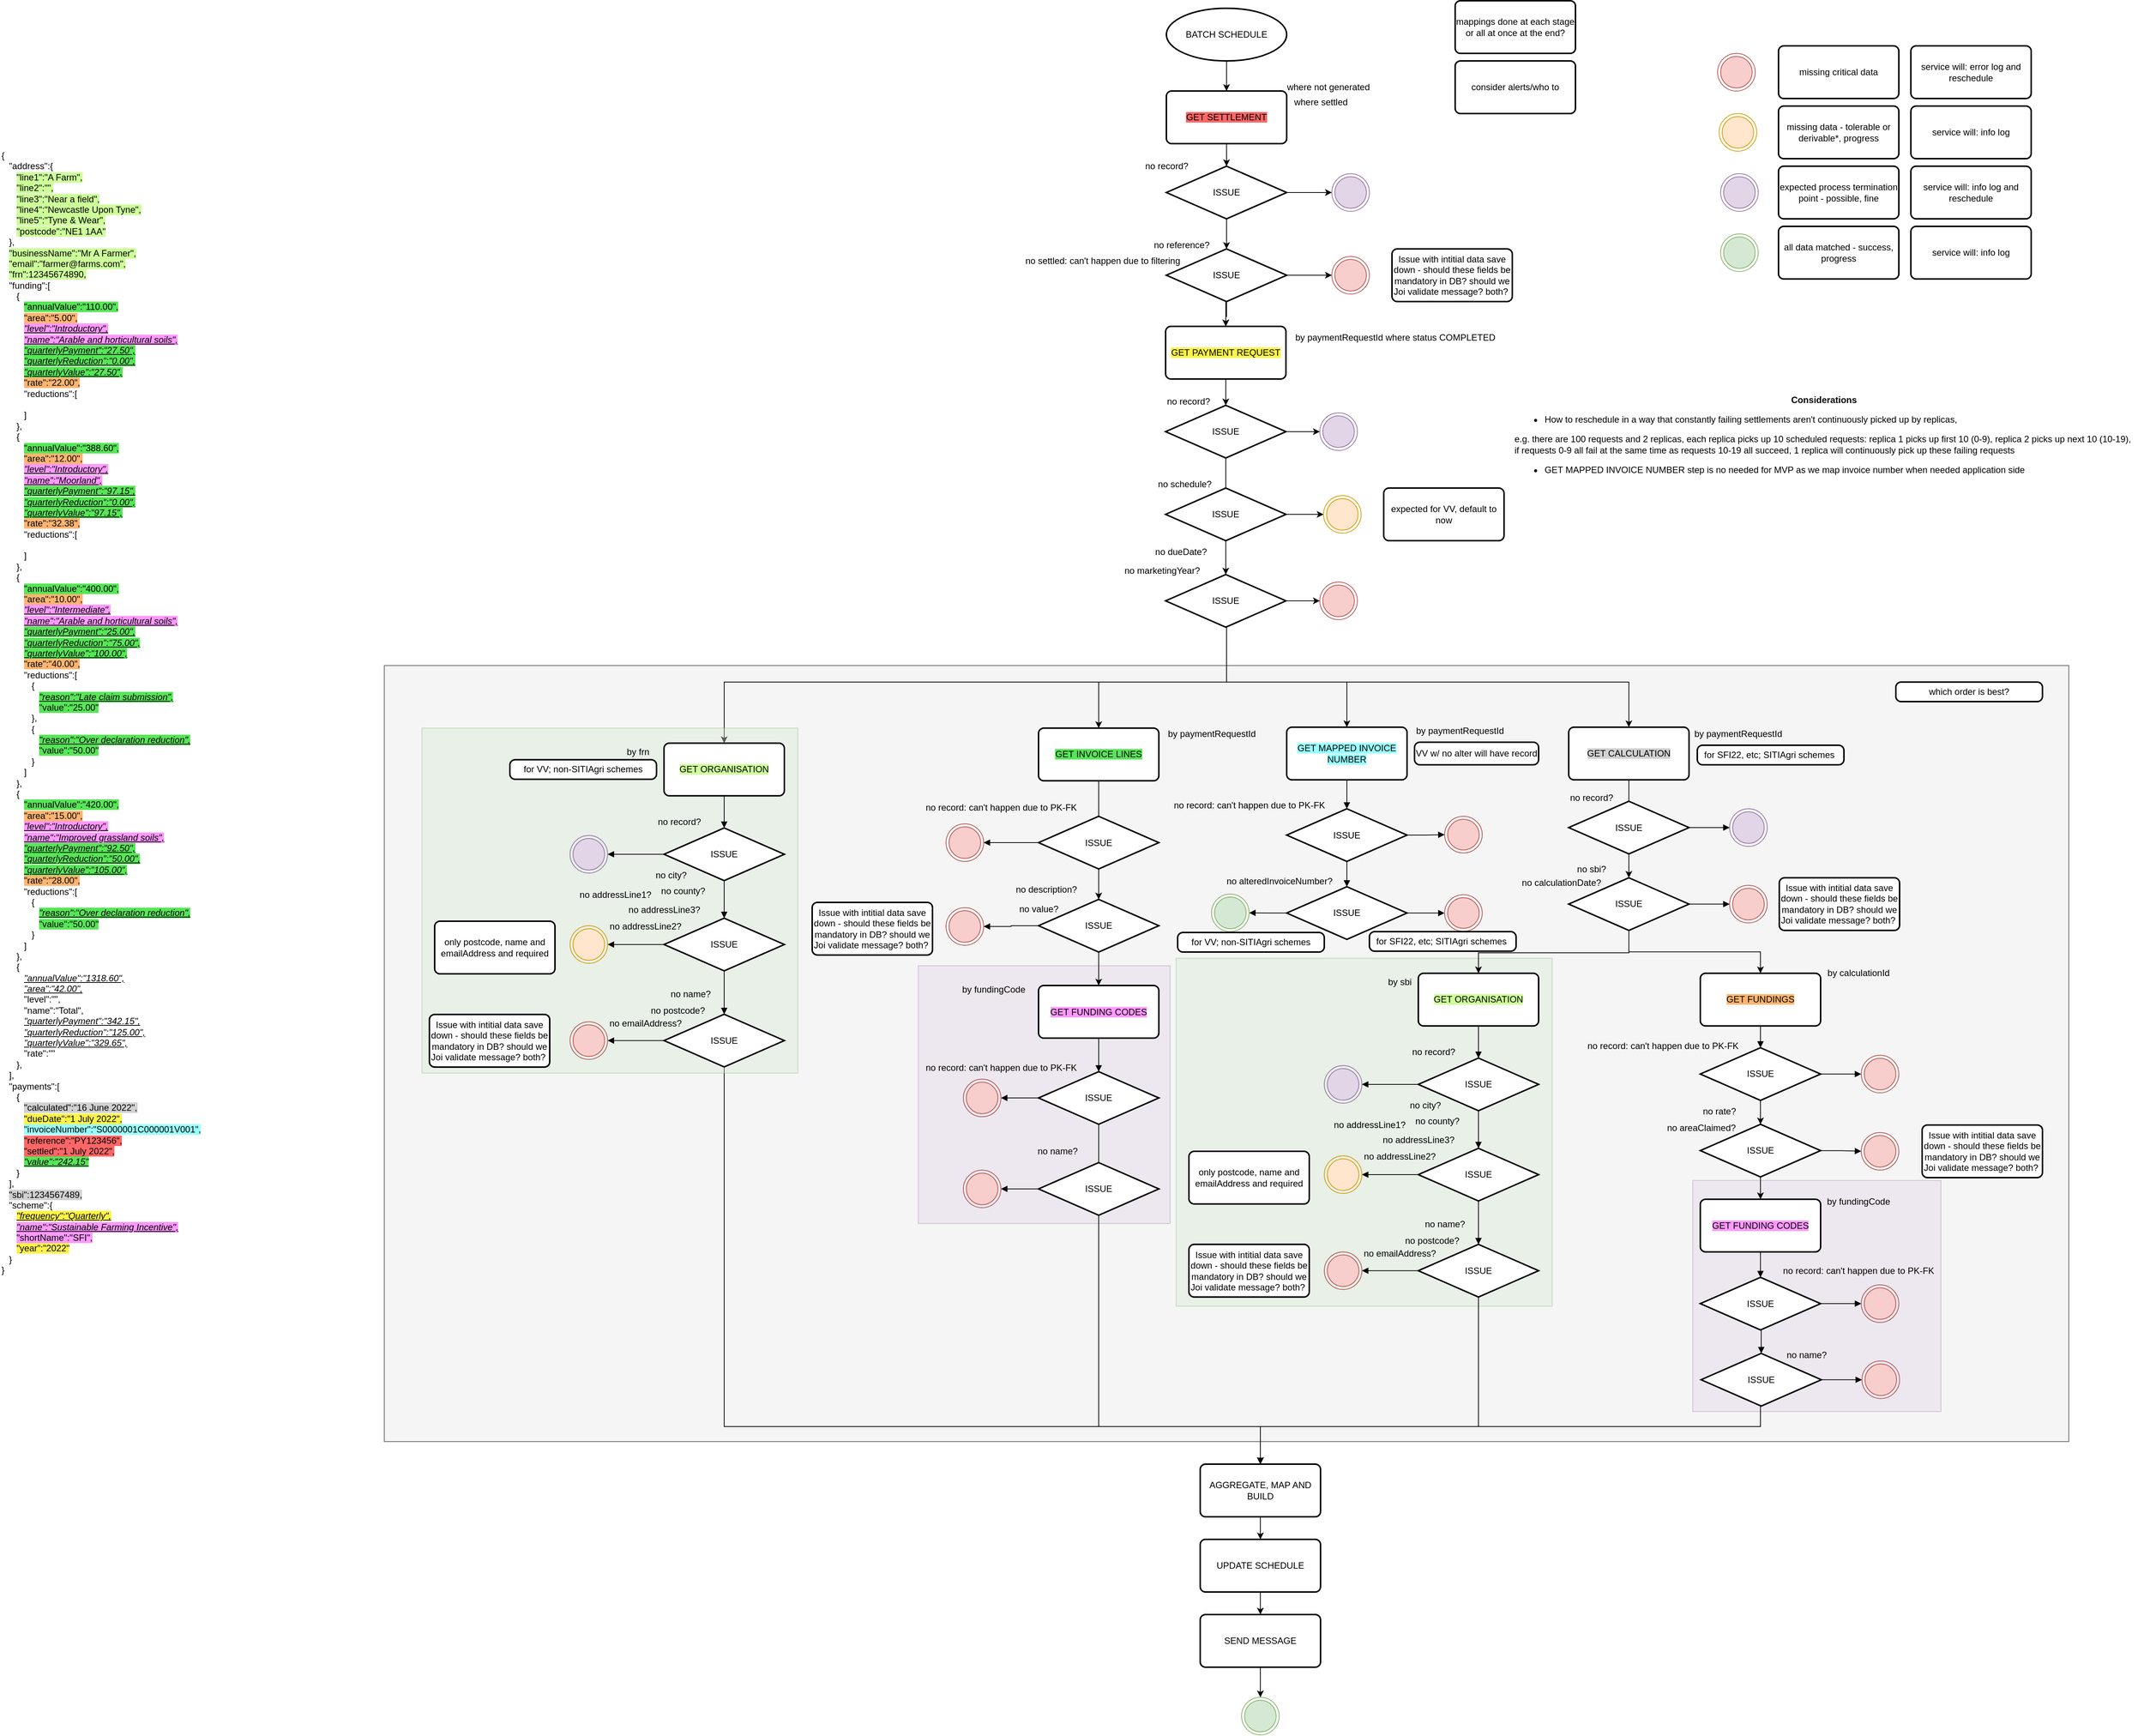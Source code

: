 <mxfile version="20.2.5" type="device"><diagram id="zHEQ0ik8PjDhDu7kq0nJ" name="Page-1"><mxGraphModel dx="4247" dy="1400" grid="1" gridSize="10" guides="1" tooltips="1" connect="1" arrows="1" fold="1" page="1" pageScale="1" pageWidth="827" pageHeight="1169" math="0" shadow="0"><root><mxCell id="0"/><mxCell id="1" parent="0"/><mxCell id="Yik_Grj0OSXRVgtuTlDM-26" value="" style="whiteSpace=wrap;html=1;labelBackgroundColor=#99FFFF;fillColor=#f5f5f5;strokeColor=#666666;fontColor=#333333;" parent="1" vertex="1"><mxGeometry x="-999" y="904.06" width="2240" height="1031.94" as="geometry"/></mxCell><mxCell id="GMnqrUVBTohBAbYzbJco-313" value="" style="whiteSpace=wrap;html=1;labelBackgroundColor=#99FFFF;fillColor=#d5e8d4;opacity=40;strokeColor=#82b366;" parent="1" vertex="1"><mxGeometry x="54" y="1293.25" width="500" height="462.75" as="geometry"/></mxCell><mxCell id="GMnqrUVBTohBAbYzbJco-312" value="" style="whiteSpace=wrap;html=1;labelBackgroundColor=#99FFFF;fillColor=#e1d5e7;opacity=40;strokeColor=#9673a6;" parent="1" vertex="1"><mxGeometry x="741" y="1588.69" width="330" height="307.31" as="geometry"/></mxCell><mxCell id="GMnqrUVBTohBAbYzbJco-311" value="" style="whiteSpace=wrap;html=1;labelBackgroundColor=#99FFFF;fillColor=#e1d5e7;opacity=40;strokeColor=#9673a6;" parent="1" vertex="1"><mxGeometry x="-289" y="1303.25" width="335" height="342.75" as="geometry"/></mxCell><mxCell id="ShpcvK3rZEgdpy1kp-PV-12" value="" style="edgeStyle=orthogonalEdgeStyle;rounded=0;orthogonalLoop=1;jettySize=auto;html=1;exitX=1;exitY=0.5;exitDx=0;exitDy=0;exitPerimeter=0;" parent="1" source="ShpcvK3rZEgdpy1kp-PV-2" target="ShpcvK3rZEgdpy1kp-PV-10" edge="1"><mxGeometry relative="1" as="geometry"/></mxCell><mxCell id="ShpcvK3rZEgdpy1kp-PV-13" style="edgeStyle=orthogonalEdgeStyle;rounded=0;orthogonalLoop=1;jettySize=auto;html=1;exitX=0.5;exitY=1;exitDx=0;exitDy=0;exitPerimeter=0;entryX=0.5;entryY=0;entryDx=0;entryDy=0;" parent="1" source="ShpcvK3rZEgdpy1kp-PV-2" target="ShpcvK3rZEgdpy1kp-PV-4" edge="1"><mxGeometry relative="1" as="geometry"/></mxCell><mxCell id="ShpcvK3rZEgdpy1kp-PV-20" value="" style="edgeStyle=orthogonalEdgeStyle;rounded=0;orthogonalLoop=1;jettySize=auto;html=1;" parent="1" source="ShpcvK3rZEgdpy1kp-PV-2" target="ShpcvK3rZEgdpy1kp-PV-4" edge="1"><mxGeometry relative="1" as="geometry"/></mxCell><mxCell id="ShpcvK3rZEgdpy1kp-PV-2" value="ISSUE" style="strokeWidth=2;html=1;shape=mxgraph.flowchart.decision;whiteSpace=wrap;" parent="1" vertex="1"><mxGeometry x="41" y="350" width="160" height="70" as="geometry"/></mxCell><mxCell id="ShpcvK3rZEgdpy1kp-PV-15" style="edgeStyle=orthogonalEdgeStyle;rounded=0;orthogonalLoop=1;jettySize=auto;html=1;exitX=0.5;exitY=1;exitDx=0;exitDy=0;exitPerimeter=0;entryX=0.5;entryY=0;entryDx=0;entryDy=0;" parent="1" source="ShpcvK3rZEgdpy1kp-PV-3" target="ShpcvK3rZEgdpy1kp-PV-5" edge="1"><mxGeometry relative="1" as="geometry"/></mxCell><mxCell id="ShpcvK3rZEgdpy1kp-PV-3" value="BATCH SCHEDULE" style="strokeWidth=2;html=1;shape=mxgraph.flowchart.start_1;whiteSpace=wrap;" parent="1" vertex="1"><mxGeometry x="41" y="30" width="160" height="70" as="geometry"/></mxCell><mxCell id="GMnqrUVBTohBAbYzbJco-108" value="" style="edgeStyle=orthogonalEdgeStyle;rounded=0;orthogonalLoop=1;jettySize=auto;html=1;" parent="1" source="ShpcvK3rZEgdpy1kp-PV-4" target="GMnqrUVBTohBAbYzbJco-107" edge="1"><mxGeometry relative="1" as="geometry"/></mxCell><mxCell id="ShpcvK3rZEgdpy1kp-PV-4" value="&lt;span style=&quot;background-color: rgb(255, 243, 69);&quot;&gt;GET PAYMENT REQUEST&lt;/span&gt;" style="rounded=1;whiteSpace=wrap;html=1;absoluteArcSize=1;arcSize=14;strokeWidth=2;" parent="1" vertex="1"><mxGeometry x="40" y="453" width="160" height="70" as="geometry"/></mxCell><mxCell id="GMnqrUVBTohBAbYzbJco-90" value="" style="edgeStyle=orthogonalEdgeStyle;rounded=0;orthogonalLoop=1;jettySize=auto;html=1;" parent="1" source="ShpcvK3rZEgdpy1kp-PV-5" target="GMnqrUVBTohBAbYzbJco-89" edge="1"><mxGeometry relative="1" as="geometry"/></mxCell><mxCell id="ShpcvK3rZEgdpy1kp-PV-5" value="&lt;span style=&quot;background-color: rgb(255, 102, 102);&quot;&gt;GET SETTLEMENT&lt;/span&gt;" style="rounded=1;whiteSpace=wrap;html=1;absoluteArcSize=1;arcSize=14;strokeWidth=2;" parent="1" vertex="1"><mxGeometry x="41" y="140" width="160" height="70" as="geometry"/></mxCell><mxCell id="GMnqrUVBTohBAbYzbJco-106" value="" style="edgeStyle=orthogonalEdgeStyle;rounded=0;orthogonalLoop=1;jettySize=auto;html=1;" parent="1" source="ShpcvK3rZEgdpy1kp-PV-6" target="GMnqrUVBTohBAbYzbJco-21" edge="1"><mxGeometry relative="1" as="geometry"/></mxCell><mxCell id="Yik_Grj0OSXRVgtuTlDM-4" value="" style="edgeStyle=orthogonalEdgeStyle;rounded=0;orthogonalLoop=1;jettySize=auto;html=1;entryX=0.5;entryY=0;entryDx=0;entryDy=0;" parent="1" source="ShpcvK3rZEgdpy1kp-PV-6" target="GMnqrUVBTohBAbYzbJco-117" edge="1"><mxGeometry relative="1" as="geometry"><mxPoint x="121" y="676" as="targetPoint"/><Array as="points"><mxPoint x="121" y="926"/><mxPoint x="281" y="926"/></Array></mxGeometry></mxCell><mxCell id="ShpcvK3rZEgdpy1kp-PV-6" value="ISSUE" style="strokeWidth=2;html=1;shape=mxgraph.flowchart.decision;whiteSpace=wrap;" parent="1" vertex="1"><mxGeometry x="40" y="783" width="160" height="70" as="geometry"/></mxCell><mxCell id="ShpcvK3rZEgdpy1kp-PV-37" style="edgeStyle=orthogonalEdgeStyle;rounded=0;orthogonalLoop=1;jettySize=auto;html=1;exitX=0.5;exitY=1;exitDx=0;exitDy=0;entryX=0.5;entryY=0;entryDx=0;entryDy=0;entryPerimeter=0;" parent="1" source="ShpcvK3rZEgdpy1kp-PV-9" target="ShpcvK3rZEgdpy1kp-PV-36" edge="1"><mxGeometry relative="1" as="geometry"/></mxCell><mxCell id="ShpcvK3rZEgdpy1kp-PV-9" value="&lt;span style=&quot;background-color: rgb(209, 209, 209);&quot;&gt;GET CALCULATION&lt;/span&gt;" style="rounded=1;whiteSpace=wrap;html=1;absoluteArcSize=1;arcSize=14;strokeWidth=2;" parent="1" vertex="1"><mxGeometry x="576" y="986" width="160" height="70" as="geometry"/></mxCell><mxCell id="ShpcvK3rZEgdpy1kp-PV-10" value="" style="ellipse;html=1;shape=endState;fillColor=#f8cecc;strokeColor=#b85450;" parent="1" vertex="1"><mxGeometry x="261" y="360" width="50" height="50" as="geometry"/></mxCell><mxCell id="GMnqrUVBTohBAbYzbJco-217" value="" style="edgeStyle=orthogonalEdgeStyle;rounded=0;orthogonalLoop=1;jettySize=auto;html=1;startArrow=none;startFill=0;endArrow=block;endFill=1;entryX=0.5;entryY=0;entryDx=0;entryDy=0;entryPerimeter=0;" parent="1" source="ShpcvK3rZEgdpy1kp-PV-35" target="GMnqrUVBTohBAbYzbJco-191" edge="1"><mxGeometry relative="1" as="geometry"/></mxCell><mxCell id="ShpcvK3rZEgdpy1kp-PV-35" value="&lt;span style=&quot;background-color: rgb(204, 255, 153);&quot;&gt;GET ORGANISATION&lt;/span&gt;" style="rounded=1;whiteSpace=wrap;html=1;absoluteArcSize=1;arcSize=14;strokeWidth=2;" parent="1" vertex="1"><mxGeometry x="376" y="1313.25" width="160" height="70" as="geometry"/></mxCell><mxCell id="ShpcvK3rZEgdpy1kp-PV-38" value="" style="edgeStyle=orthogonalEdgeStyle;rounded=0;orthogonalLoop=1;jettySize=auto;html=1;exitX=0.5;exitY=1;exitDx=0;exitDy=0;exitPerimeter=0;entryX=0.5;entryY=0;entryDx=0;entryDy=0;" parent="1" source="ShpcvK3rZEgdpy1kp-PV-36" target="ShpcvK3rZEgdpy1kp-PV-35" edge="1"><mxGeometry relative="1" as="geometry"><Array as="points"><mxPoint x="656" y="1286"/><mxPoint x="456" y="1286"/></Array></mxGeometry></mxCell><mxCell id="GMnqrUVBTohBAbYzbJco-135" value="" style="edgeStyle=orthogonalEdgeStyle;rounded=0;orthogonalLoop=1;jettySize=auto;html=1;startArrow=none;startFill=0;endArrow=block;endFill=1;" parent="1" source="ShpcvK3rZEgdpy1kp-PV-36" target="GMnqrUVBTohBAbYzbJco-134" edge="1"><mxGeometry relative="1" as="geometry"/></mxCell><mxCell id="ShpcvK3rZEgdpy1kp-PV-36" value="ISSUE" style="strokeWidth=2;html=1;shape=mxgraph.flowchart.decision;whiteSpace=wrap;" parent="1" vertex="1"><mxGeometry x="576" y="1186.25" width="160" height="70" as="geometry"/></mxCell><mxCell id="WUD91nmuDiih2VALlYm9-17" value="{&lt;br&gt;&amp;nbsp; &amp;nbsp;&quot;address&quot;:{&lt;br&gt;&amp;nbsp; &amp;nbsp; &amp;nbsp; &lt;span style=&quot;background-color: rgb(204, 255, 153);&quot;&gt;&quot;line1&quot;:&quot;A Farm&quot;,&lt;/span&gt;&lt;br&gt;&amp;nbsp; &amp;nbsp; &amp;nbsp; &lt;span style=&quot;background-color: rgb(204, 255, 153);&quot;&gt;&quot;line2&quot;:&quot;&quot;,&lt;/span&gt;&lt;br&gt;&amp;nbsp; &amp;nbsp; &amp;nbsp; &lt;span style=&quot;background-color: rgb(204, 255, 153);&quot;&gt;&quot;line3&quot;:&quot;Near a field&quot;,&lt;/span&gt;&lt;br&gt;&amp;nbsp; &amp;nbsp; &amp;nbsp; &lt;span style=&quot;background-color: rgb(204, 255, 153);&quot;&gt;&quot;line4&quot;:&quot;Newcastle Upon Tyne&quot;,&lt;/span&gt;&lt;br&gt;&amp;nbsp; &amp;nbsp; &amp;nbsp; &lt;span style=&quot;background-color: rgb(204, 255, 153);&quot;&gt;&quot;line5&quot;:&quot;Tyne &amp;amp; Wear&quot;,&lt;/span&gt;&lt;br&gt;&amp;nbsp; &amp;nbsp; &amp;nbsp; &lt;span style=&quot;background-color: rgb(204, 255, 153);&quot;&gt;&quot;postcode&quot;:&quot;NE1 1AA&quot;&lt;/span&gt;&lt;br&gt;&amp;nbsp; &amp;nbsp;},&lt;br&gt;&amp;nbsp; &amp;nbsp;&lt;span style=&quot;background-color: rgb(204, 255, 153);&quot;&gt;&quot;businessName&quot;:&quot;Mr A Farmer&quot;,&lt;/span&gt;&lt;br&gt;&amp;nbsp; &amp;nbsp;&lt;span style=&quot;background-color: rgb(204, 255, 153);&quot;&gt;&quot;email&quot;:&quot;farmer@farms.com&quot;,&lt;/span&gt;&lt;br&gt;&amp;nbsp; &amp;nbsp;&lt;span style=&quot;background-color: rgb(204, 255, 153);&quot;&gt;&quot;frn&quot;:12345674890,&lt;/span&gt;&lt;br&gt;&amp;nbsp; &amp;nbsp;&quot;funding&quot;:[&lt;br&gt;&amp;nbsp; &amp;nbsp; &amp;nbsp; {&lt;br&gt;&amp;nbsp; &amp;nbsp; &amp;nbsp; &amp;nbsp; &amp;nbsp;&lt;span style=&quot;background-color: rgb(86, 230, 86);&quot;&gt;&quot;annualValue&quot;:&quot;110.00&quot;,&lt;/span&gt;&lt;br&gt;&amp;nbsp; &amp;nbsp; &amp;nbsp; &amp;nbsp; &amp;nbsp;&lt;span style=&quot;background-color: rgb(255, 181, 112);&quot;&gt;&quot;area&quot;:&quot;5.00&quot;,&lt;/span&gt;&lt;br&gt;&amp;nbsp; &amp;nbsp; &amp;nbsp; &amp;nbsp; &amp;nbsp;&lt;u style=&quot;&quot;&gt;&lt;i style=&quot;background-color: rgb(255, 153, 255);&quot;&gt;&quot;level&quot;:&quot;Introductory&quot;,&lt;/i&gt;&lt;/u&gt;&lt;br&gt;&amp;nbsp; &amp;nbsp; &amp;nbsp; &amp;nbsp; &amp;nbsp;&lt;i style=&quot;&quot;&gt;&lt;u style=&quot;background-color: rgb(255, 153, 255);&quot;&gt;&quot;name&quot;:&quot;Arable and horticultural soils&quot;,&lt;/u&gt;&lt;/i&gt;&lt;br&gt;&amp;nbsp; &amp;nbsp; &amp;nbsp; &amp;nbsp; &amp;nbsp;&lt;u&gt;&lt;i style=&quot;background-color: rgb(86, 230, 86);&quot;&gt;&quot;quarterlyPayment&quot;:&quot;27.50&quot;,&lt;/i&gt;&lt;/u&gt;&lt;br&gt;&amp;nbsp; &amp;nbsp; &amp;nbsp; &amp;nbsp; &amp;nbsp;&lt;u&gt;&lt;i style=&quot;background-color: rgb(86, 230, 86);&quot;&gt;&quot;quarterlyReduction&quot;:&quot;0.00&quot;,&lt;/i&gt;&lt;/u&gt;&lt;br&gt;&amp;nbsp; &amp;nbsp; &amp;nbsp; &amp;nbsp; &amp;nbsp;&lt;u&gt;&lt;i style=&quot;background-color: rgb(86, 230, 86);&quot;&gt;&quot;quarterlyValue&quot;:&quot;27.50&quot;,&lt;/i&gt;&lt;/u&gt;&lt;br&gt;&amp;nbsp; &amp;nbsp; &amp;nbsp; &amp;nbsp; &amp;nbsp;&lt;span style=&quot;background-color: rgb(255, 181, 112);&quot;&gt;&quot;rate&quot;:&quot;22.00&quot;,&lt;/span&gt;&lt;br&gt;&amp;nbsp; &amp;nbsp; &amp;nbsp; &amp;nbsp; &amp;nbsp;&quot;reductions&quot;:[&lt;br&gt;&amp;nbsp; &amp;nbsp; &amp;nbsp; &amp;nbsp; &amp;nbsp; &amp;nbsp;&amp;nbsp;&lt;br&gt;&amp;nbsp; &amp;nbsp; &amp;nbsp; &amp;nbsp; &amp;nbsp;]&lt;br&gt;&amp;nbsp; &amp;nbsp; &amp;nbsp; },&lt;br&gt;&amp;nbsp; &amp;nbsp; &amp;nbsp; {&lt;br&gt;&amp;nbsp; &amp;nbsp; &amp;nbsp; &amp;nbsp; &amp;nbsp;&lt;span style=&quot;background-color: rgb(86, 230, 86);&quot;&gt;&quot;annualValue&quot;:&quot;388.60&quot;,&lt;/span&gt;&lt;br&gt;&amp;nbsp; &amp;nbsp; &amp;nbsp; &amp;nbsp; &amp;nbsp;&lt;span style=&quot;background-color: rgb(255, 181, 112);&quot;&gt;&quot;area&quot;:&quot;12.00&quot;,&lt;/span&gt;&lt;br&gt;&amp;nbsp; &amp;nbsp; &amp;nbsp; &amp;nbsp; &amp;nbsp;&lt;u&gt;&lt;i style=&quot;background-color: rgb(255, 153, 255);&quot;&gt;&quot;level&quot;:&quot;Introductory&quot;,&lt;/i&gt;&lt;/u&gt;&lt;br&gt;&amp;nbsp; &amp;nbsp; &amp;nbsp; &amp;nbsp; &amp;nbsp;&lt;u&gt;&lt;i style=&quot;background-color: rgb(255, 153, 255);&quot;&gt;&quot;name&quot;:&quot;Moorland&quot;,&lt;/i&gt;&lt;/u&gt;&lt;br&gt;&amp;nbsp; &amp;nbsp; &amp;nbsp; &amp;nbsp; &amp;nbsp;&lt;u style=&quot;&quot;&gt;&lt;i style=&quot;background-color: rgb(86, 230, 86);&quot;&gt;&quot;quarterlyPayment&quot;:&quot;97.15&quot;,&lt;/i&gt;&lt;/u&gt;&lt;br&gt;&amp;nbsp; &amp;nbsp; &amp;nbsp; &amp;nbsp; &lt;i style=&quot;&quot;&gt;&amp;nbsp;&lt;/i&gt;&lt;i style=&quot;text-decoration-line: underline; background-color: rgb(86, 230, 86);&quot;&gt;&quot;quarterlyReduction&quot;:&quot;0.00&quot;,&lt;/i&gt;&lt;br&gt;&amp;nbsp; &amp;nbsp; &amp;nbsp; &amp;nbsp; &amp;nbsp;&lt;u&gt;&lt;i style=&quot;background-color: rgb(86, 230, 86);&quot;&gt;&quot;quarterlyValue&quot;:&quot;97.15&quot;,&lt;/i&gt;&lt;/u&gt;&lt;br&gt;&amp;nbsp; &amp;nbsp; &amp;nbsp; &amp;nbsp; &amp;nbsp;&lt;span style=&quot;background-color: rgb(255, 181, 112);&quot;&gt;&quot;rate&quot;:&quot;32.38&quot;,&lt;/span&gt;&lt;br&gt;&amp;nbsp; &amp;nbsp; &amp;nbsp; &amp;nbsp; &amp;nbsp;&quot;reductions&quot;:[&lt;br&gt;&amp;nbsp; &amp;nbsp; &amp;nbsp; &amp;nbsp; &amp;nbsp; &amp;nbsp;&amp;nbsp;&lt;br&gt;&amp;nbsp; &amp;nbsp; &amp;nbsp; &amp;nbsp; &amp;nbsp;]&lt;br&gt;&amp;nbsp; &amp;nbsp; &amp;nbsp; },&lt;br&gt;&amp;nbsp; &amp;nbsp; &amp;nbsp; {&lt;br&gt;&amp;nbsp; &amp;nbsp; &amp;nbsp; &amp;nbsp; &amp;nbsp;&lt;span style=&quot;background-color: rgb(86, 230, 86);&quot;&gt;&quot;annualValue&quot;:&quot;400.00&quot;,&lt;/span&gt;&lt;br&gt;&amp;nbsp; &amp;nbsp; &amp;nbsp; &amp;nbsp; &amp;nbsp;&lt;span style=&quot;background-color: rgb(255, 181, 112);&quot;&gt;&quot;area&quot;:&quot;10.00&quot;,&lt;/span&gt;&lt;br&gt;&amp;nbsp; &amp;nbsp; &amp;nbsp; &amp;nbsp; &amp;nbsp;&lt;u style=&quot;&quot;&gt;&lt;i style=&quot;background-color: rgb(255, 153, 255);&quot;&gt;&quot;level&quot;:&quot;Intermediate&quot;,&lt;/i&gt;&lt;/u&gt;&lt;br&gt;&amp;nbsp; &amp;nbsp; &amp;nbsp; &amp;nbsp; &amp;nbsp;&lt;u style=&quot;&quot;&gt;&lt;i style=&quot;background-color: rgb(255, 153, 255);&quot;&gt;&quot;name&quot;:&quot;Arable and horticultural soils&quot;,&lt;/i&gt;&lt;/u&gt;&lt;br&gt;&amp;nbsp; &amp;nbsp; &amp;nbsp; &amp;nbsp; &amp;nbsp;&lt;u&gt;&lt;i style=&quot;background-color: rgb(86, 230, 86);&quot;&gt;&quot;quarterlyPayment&quot;:&quot;25.00&quot;,&lt;/i&gt;&lt;/u&gt;&lt;br&gt;&amp;nbsp; &amp;nbsp; &amp;nbsp; &amp;nbsp; &amp;nbsp;&lt;u&gt;&lt;i style=&quot;background-color: rgb(86, 230, 86);&quot;&gt;&quot;quarterlyReduction&quot;:&quot;75.00&quot;,&lt;/i&gt;&lt;/u&gt;&lt;br&gt;&amp;nbsp; &amp;nbsp; &amp;nbsp; &amp;nbsp; &amp;nbsp;&lt;u&gt;&lt;i style=&quot;background-color: rgb(86, 230, 86);&quot;&gt;&quot;quarterlyValue&quot;:&quot;100.00&quot;,&lt;/i&gt;&lt;/u&gt;&lt;br&gt;&amp;nbsp; &amp;nbsp; &amp;nbsp; &amp;nbsp; &amp;nbsp;&lt;span style=&quot;background-color: rgb(255, 181, 112);&quot;&gt;&quot;rate&quot;:&quot;40.00&quot;,&lt;/span&gt;&lt;br&gt;&amp;nbsp; &amp;nbsp; &amp;nbsp; &amp;nbsp; &amp;nbsp;&quot;reductions&quot;:[&lt;br&gt;&amp;nbsp; &amp;nbsp; &amp;nbsp; &amp;nbsp; &amp;nbsp; &amp;nbsp; {&lt;br&gt;&amp;nbsp; &amp;nbsp; &amp;nbsp; &amp;nbsp; &amp;nbsp; &amp;nbsp; &amp;nbsp; &amp;nbsp;&lt;u&gt;&lt;i style=&quot;background-color: rgb(86, 230, 86);&quot;&gt;&quot;reason&quot;:&quot;Late claim submission&quot;,&lt;/i&gt;&lt;/u&gt;&lt;br&gt;&amp;nbsp; &amp;nbsp; &amp;nbsp; &amp;nbsp; &amp;nbsp; &amp;nbsp; &amp;nbsp; &amp;nbsp;&lt;span style=&quot;background-color: rgb(86, 230, 86);&quot;&gt;&quot;value&quot;:&quot;25.00&quot;&lt;/span&gt;&lt;br&gt;&amp;nbsp; &amp;nbsp; &amp;nbsp; &amp;nbsp; &amp;nbsp; &amp;nbsp; },&lt;br&gt;&amp;nbsp; &amp;nbsp; &amp;nbsp; &amp;nbsp; &amp;nbsp; &amp;nbsp; {&lt;br&gt;&amp;nbsp; &amp;nbsp; &amp;nbsp; &amp;nbsp; &amp;nbsp; &amp;nbsp; &amp;nbsp; &amp;nbsp;&lt;u&gt;&lt;i style=&quot;background-color: rgb(86, 230, 86);&quot;&gt;&quot;reason&quot;:&quot;Over declaration reduction&quot;,&lt;/i&gt;&lt;/u&gt;&lt;br&gt;&amp;nbsp; &amp;nbsp; &amp;nbsp; &amp;nbsp; &amp;nbsp; &amp;nbsp; &amp;nbsp; &amp;nbsp;&lt;span style=&quot;background-color: rgb(86, 230, 86);&quot;&gt;&quot;value&quot;:&quot;50.00&quot;&lt;/span&gt;&lt;br&gt;&amp;nbsp; &amp;nbsp; &amp;nbsp; &amp;nbsp; &amp;nbsp; &amp;nbsp; }&lt;br&gt;&amp;nbsp; &amp;nbsp; &amp;nbsp; &amp;nbsp; &amp;nbsp;]&lt;br&gt;&amp;nbsp; &amp;nbsp; &amp;nbsp; },&lt;br&gt;&amp;nbsp; &amp;nbsp; &amp;nbsp; {&lt;br&gt;&amp;nbsp; &amp;nbsp; &amp;nbsp; &amp;nbsp; &amp;nbsp;&lt;span style=&quot;background-color: rgb(86, 230, 86);&quot;&gt;&quot;annualValue&quot;:&quot;420.00&quot;,&lt;/span&gt;&lt;br&gt;&amp;nbsp; &amp;nbsp; &amp;nbsp; &amp;nbsp; &amp;nbsp;&lt;span style=&quot;background-color: rgb(255, 181, 112);&quot;&gt;&quot;area&quot;:&quot;15.00&quot;,&lt;/span&gt;&lt;br&gt;&amp;nbsp; &amp;nbsp; &amp;nbsp; &amp;nbsp; &amp;nbsp;&lt;u&gt;&lt;i style=&quot;background-color: rgb(255, 153, 255);&quot;&gt;&quot;level&quot;:&quot;Introductory&quot;,&lt;/i&gt;&lt;/u&gt;&lt;br&gt;&amp;nbsp; &amp;nbsp; &amp;nbsp; &amp;nbsp; &amp;nbsp;&lt;u&gt;&lt;i style=&quot;background-color: rgb(255, 153, 255);&quot;&gt;&quot;name&quot;:&quot;Improved grassland soils&quot;,&lt;/i&gt;&lt;/u&gt;&lt;br&gt;&amp;nbsp; &amp;nbsp; &amp;nbsp; &amp;nbsp; &amp;nbsp;&lt;u style=&quot;&quot;&gt;&lt;i style=&quot;background-color: rgb(86, 230, 86);&quot;&gt;&quot;quarterlyPayment&quot;:&quot;92.50&quot;,&lt;/i&gt;&lt;/u&gt;&lt;br&gt;&amp;nbsp; &amp;nbsp; &amp;nbsp; &amp;nbsp; &amp;nbsp;&lt;u style=&quot;&quot;&gt;&lt;i style=&quot;background-color: rgb(86, 230, 86);&quot;&gt;&quot;quarterlyReduction&quot;:&quot;50.00&quot;,&lt;/i&gt;&lt;/u&gt;&lt;br&gt;&amp;nbsp; &amp;nbsp; &amp;nbsp; &amp;nbsp; &amp;nbsp;&lt;u&gt;&lt;i style=&quot;background-color: rgb(86, 230, 86);&quot;&gt;&quot;quarterlyValue&quot;:&quot;105.00&quot;,&lt;/i&gt;&lt;/u&gt;&lt;br&gt;&amp;nbsp; &amp;nbsp; &amp;nbsp; &amp;nbsp; &amp;nbsp;&lt;span style=&quot;background-color: rgb(255, 181, 112);&quot;&gt;&quot;rate&quot;:&quot;28.00&quot;,&lt;/span&gt;&lt;br&gt;&amp;nbsp; &amp;nbsp; &amp;nbsp; &amp;nbsp; &amp;nbsp;&quot;reductions&quot;:[&lt;br&gt;&amp;nbsp; &amp;nbsp; &amp;nbsp; &amp;nbsp; &amp;nbsp; &amp;nbsp; {&lt;br&gt;&amp;nbsp; &amp;nbsp; &amp;nbsp; &amp;nbsp; &amp;nbsp; &amp;nbsp; &amp;nbsp; &amp;nbsp;&lt;u&gt;&lt;i style=&quot;background-color: rgb(86, 230, 86);&quot;&gt;&quot;reason&quot;:&quot;Over declaration reduction&quot;,&lt;/i&gt;&lt;/u&gt;&lt;br&gt;&amp;nbsp; &amp;nbsp; &amp;nbsp; &amp;nbsp; &amp;nbsp; &amp;nbsp; &amp;nbsp; &amp;nbsp;&lt;span style=&quot;background-color: rgb(86, 230, 86);&quot;&gt;&quot;value&quot;:&quot;50.00&quot;&lt;/span&gt;&lt;br&gt;&amp;nbsp; &amp;nbsp; &amp;nbsp; &amp;nbsp; &amp;nbsp; &amp;nbsp; }&lt;br&gt;&amp;nbsp; &amp;nbsp; &amp;nbsp; &amp;nbsp; &amp;nbsp;]&lt;br&gt;&amp;nbsp; &amp;nbsp; &amp;nbsp; },&lt;br&gt;&amp;nbsp; &amp;nbsp; &amp;nbsp; {&lt;br&gt;&amp;nbsp; &amp;nbsp; &amp;nbsp; &amp;nbsp; &amp;nbsp;&lt;u&gt;&lt;i&gt;&quot;annualValue&quot;:&quot;1318.60&quot;,&lt;/i&gt;&lt;/u&gt;&lt;br&gt;&amp;nbsp; &amp;nbsp; &amp;nbsp; &amp;nbsp; &amp;nbsp;&lt;u&gt;&lt;i&gt;&quot;area&quot;:&quot;42.00&quot;,&lt;/i&gt;&lt;/u&gt;&lt;br&gt;&amp;nbsp; &amp;nbsp; &amp;nbsp; &amp;nbsp; &amp;nbsp;&quot;level&quot;:&quot;&quot;,&lt;br&gt;&amp;nbsp; &amp;nbsp; &amp;nbsp; &amp;nbsp; &amp;nbsp;&quot;name&quot;:&quot;Total&quot;,&lt;br&gt;&amp;nbsp; &amp;nbsp; &amp;nbsp; &amp;nbsp; &amp;nbsp;&lt;u&gt;&lt;i&gt;&quot;quarterlyPayment&quot;:&quot;342.15&quot;,&lt;/i&gt;&lt;/u&gt;&lt;br&gt;&amp;nbsp; &amp;nbsp; &amp;nbsp; &amp;nbsp; &amp;nbsp;&lt;u&gt;&lt;i&gt;&quot;quarterlyReduction&quot;:&quot;125.00&quot;,&lt;/i&gt;&lt;/u&gt;&lt;br&gt;&amp;nbsp; &amp;nbsp; &amp;nbsp; &amp;nbsp; &amp;nbsp;&lt;u&gt;&lt;i&gt;&quot;quarterlyValue&quot;:&quot;329.65&quot;,&lt;/i&gt;&lt;/u&gt;&lt;br&gt;&amp;nbsp; &amp;nbsp; &amp;nbsp; &amp;nbsp; &amp;nbsp;&quot;rate&quot;:&quot;&quot;&lt;br&gt;&amp;nbsp; &amp;nbsp; &amp;nbsp; },&lt;br&gt;&amp;nbsp; &amp;nbsp;],&lt;br&gt;&amp;nbsp; &amp;nbsp;&quot;payments&quot;:[&lt;br&gt;&amp;nbsp; &amp;nbsp; &amp;nbsp; {&lt;br&gt;&amp;nbsp; &amp;nbsp; &amp;nbsp; &amp;nbsp; &amp;nbsp;&lt;span style=&quot;background-color: rgb(209, 209, 209);&quot;&gt;&quot;calculated&quot;:&quot;16 June 2022&quot;,&lt;/span&gt;&lt;br&gt;&amp;nbsp; &amp;nbsp; &amp;nbsp; &amp;nbsp; &amp;nbsp;&lt;span style=&quot;background-color: rgb(255, 243, 69);&quot;&gt;&quot;dueDate&quot;:&quot;1 July 2022&quot;,&lt;/span&gt;&lt;br&gt;&amp;nbsp; &amp;nbsp; &amp;nbsp; &amp;nbsp; &amp;nbsp;&lt;span style=&quot;background-color: rgb(153, 255, 255);&quot;&gt;&quot;invoiceNumber&quot;:&quot;S0000001C000001V001&quot;,&lt;/span&gt;&lt;br&gt;&amp;nbsp; &amp;nbsp; &amp;nbsp; &amp;nbsp; &amp;nbsp;&lt;span style=&quot;background-color: rgb(255, 102, 102);&quot;&gt;&quot;reference&quot;:&quot;PY123456&quot;,&lt;/span&gt;&lt;br&gt;&amp;nbsp; &amp;nbsp; &amp;nbsp; &amp;nbsp; &amp;nbsp;&lt;span style=&quot;background-color: rgb(255, 102, 102);&quot;&gt;&quot;settled&quot;:&quot;1 July 2022&quot;,&lt;/span&gt;&lt;br&gt;&amp;nbsp; &amp;nbsp; &amp;nbsp; &amp;nbsp; &amp;nbsp;&lt;u style=&quot;&quot;&gt;&lt;i style=&quot;background-color: rgb(86, 230, 86);&quot;&gt;&quot;value&quot;:&quot;242.15&quot;&lt;/i&gt;&lt;/u&gt;&lt;br&gt;&amp;nbsp; &amp;nbsp; &amp;nbsp; }&lt;br&gt;&amp;nbsp; &amp;nbsp;],&lt;br&gt;&amp;nbsp; &amp;nbsp;&lt;span style=&quot;background-color: rgb(209, 209, 209);&quot;&gt;&quot;sbi&quot;:1234567489,&lt;/span&gt;&lt;br&gt;&amp;nbsp; &amp;nbsp;&quot;scheme&quot;:{&lt;br&gt;&amp;nbsp; &amp;nbsp; &amp;nbsp; &lt;span style=&quot;background-color: rgb(255, 243, 69);&quot;&gt;&lt;u&gt;&lt;i&gt;&quot;frequency&quot;:&quot;Quarterly&quot;,&lt;/i&gt;&lt;/u&gt;&lt;/span&gt;&lt;br&gt;&amp;nbsp; &amp;nbsp; &amp;nbsp; &lt;u&gt;&lt;i style=&quot;background-color: rgb(255, 153, 255);&quot;&gt;&quot;name&quot;:&quot;Sustainable Farming Incentive&quot;,&lt;/i&gt;&lt;/u&gt;&lt;br&gt;&amp;nbsp; &amp;nbsp; &amp;nbsp; &lt;span style=&quot;background-color: rgb(255, 153, 255);&quot;&gt;&quot;shortName&quot;:&quot;SFI&quot;,&lt;/span&gt;&lt;br&gt;&amp;nbsp; &amp;nbsp; &amp;nbsp; &lt;span style=&quot;background-color: rgb(255, 243, 69);&quot;&gt;&quot;year&quot;:&quot;2022&quot;&lt;/span&gt;&lt;br&gt;&amp;nbsp; &amp;nbsp;}&lt;br&gt;}" style="text;whiteSpace=wrap;html=1;fillColor=default;" parent="1" vertex="1"><mxGeometry x="-1510" y="211.69" width="300" height="1520" as="geometry"/></mxCell><mxCell id="WUD91nmuDiih2VALlYm9-52" value="" style="edgeStyle=orthogonalEdgeStyle;rounded=0;orthogonalLoop=1;jettySize=auto;html=1;fontColor=#000000;entryX=0.5;entryY=0;entryDx=0;entryDy=0;entryPerimeter=0;startArrow=none;" parent="1" source="GMnqrUVBTohBAbYzbJco-247" target="WUD91nmuDiih2VALlYm9-49" edge="1"><mxGeometry relative="1" as="geometry"><mxPoint x="831.0" y="1474.25" as="targetPoint"/></mxGeometry></mxCell><mxCell id="WUD91nmuDiih2VALlYm9-39" value="&lt;span style=&quot;background-color: rgb(255, 181, 112);&quot;&gt;GET FUNDINGS&lt;/span&gt;" style="rounded=1;whiteSpace=wrap;html=1;absoluteArcSize=1;arcSize=14;strokeWidth=2;" parent="1" vertex="1"><mxGeometry x="751" y="1313.25" width="160" height="70" as="geometry"/></mxCell><mxCell id="WUD91nmuDiih2VALlYm9-40" value="" style="edgeStyle=orthogonalEdgeStyle;rounded=0;orthogonalLoop=1;jettySize=auto;html=1;exitX=0.5;exitY=1;exitDx=0;exitDy=0;exitPerimeter=0;entryX=0.5;entryY=0;entryDx=0;entryDy=0;" parent="1" source="ShpcvK3rZEgdpy1kp-PV-36" target="WUD91nmuDiih2VALlYm9-39" edge="1"><mxGeometry relative="1" as="geometry"/></mxCell><mxCell id="WUD91nmuDiih2VALlYm9-46" value="mappings done at each stage or all at once at the end?" style="rounded=1;whiteSpace=wrap;html=1;absoluteArcSize=1;arcSize=14;strokeWidth=2;" parent="1" vertex="1"><mxGeometry x="425" y="20" width="160" height="70" as="geometry"/></mxCell><mxCell id="GMnqrUVBTohBAbYzbJco-257" value="" style="edgeStyle=orthogonalEdgeStyle;rounded=0;orthogonalLoop=1;jettySize=auto;html=1;startArrow=none;startFill=0;endArrow=block;endFill=1;" parent="1" source="WUD91nmuDiih2VALlYm9-49" target="GMnqrUVBTohBAbYzbJco-255" edge="1"><mxGeometry relative="1" as="geometry"/></mxCell><mxCell id="WUD91nmuDiih2VALlYm9-49" value="ISSUE" style="strokeWidth=2;html=1;shape=mxgraph.flowchart.decision;whiteSpace=wrap;" parent="1" vertex="1"><mxGeometry x="751" y="1514.06" width="160" height="70" as="geometry"/></mxCell><mxCell id="WUD91nmuDiih2VALlYm9-56" value="consider alerts/who to" style="rounded=1;whiteSpace=wrap;html=1;absoluteArcSize=1;arcSize=14;strokeWidth=2;" parent="1" vertex="1"><mxGeometry x="425" y="100" width="160" height="70" as="geometry"/></mxCell><mxCell id="WUD91nmuDiih2VALlYm9-68" value="where settled" style="text;html=1;align=center;verticalAlign=middle;resizable=0;points=[];autosize=1;strokeColor=none;fillColor=none;fontColor=#000000;" parent="1" vertex="1"><mxGeometry x="201" y="140" width="90" height="30" as="geometry"/></mxCell><mxCell id="WUD91nmuDiih2VALlYm9-69" value="no dueDate?" style="text;html=1;align=center;verticalAlign=middle;resizable=0;points=[];autosize=1;strokeColor=none;fillColor=none;fontColor=#000000;" parent="1" vertex="1"><mxGeometry x="15" y="738" width="90" height="30" as="geometry"/></mxCell><mxCell id="WUD91nmuDiih2VALlYm9-70" value="no marketingYear?" style="text;html=1;align=center;verticalAlign=middle;resizable=0;points=[];autosize=1;strokeColor=none;fillColor=none;fontColor=#000000;" parent="1" vertex="1"><mxGeometry x="-25" y="763" width="120" height="30" as="geometry"/></mxCell><mxCell id="WUD91nmuDiih2VALlYm9-71" value="where not generated" style="text;html=1;align=center;verticalAlign=middle;resizable=0;points=[];autosize=1;strokeColor=none;fillColor=none;fontColor=#000000;" parent="1" vertex="1"><mxGeometry x="191" y="120" width="130" height="30" as="geometry"/></mxCell><mxCell id="WUD91nmuDiih2VALlYm9-72" value="by paymentRequestId where status COMPLETED" style="text;html=1;align=center;verticalAlign=middle;resizable=0;points=[];autosize=1;strokeColor=none;fillColor=none;fontColor=#000000;" parent="1" vertex="1"><mxGeometry x="200" y="453" width="290" height="30" as="geometry"/></mxCell><mxCell id="WUD91nmuDiih2VALlYm9-73" value="no schedule?" style="text;html=1;align=center;verticalAlign=middle;resizable=0;points=[];autosize=1;strokeColor=none;fillColor=none;fontColor=#000000;" parent="1" vertex="1"><mxGeometry x="20" y="648" width="90" height="30" as="geometry"/></mxCell><mxCell id="WUD91nmuDiih2VALlYm9-76" value="no record?" style="text;html=1;align=center;verticalAlign=middle;resizable=0;points=[];autosize=1;strokeColor=none;fillColor=none;fontColor=#000000;" parent="1" vertex="1"><mxGeometry x="566" y="1064.5" width="80" height="30" as="geometry"/></mxCell><mxCell id="WUD91nmuDiih2VALlYm9-77" value="no calculationDate?" style="text;html=1;align=center;verticalAlign=middle;resizable=0;points=[];autosize=1;strokeColor=none;fillColor=none;fontColor=#000000;" parent="1" vertex="1"><mxGeometry x="501" y="1178.25" width="130" height="30" as="geometry"/></mxCell><mxCell id="WUD91nmuDiih2VALlYm9-78" value="no sbi?" style="text;html=1;align=center;verticalAlign=middle;resizable=0;points=[];autosize=1;strokeColor=none;fillColor=none;fontColor=#000000;" parent="1" vertex="1"><mxGeometry x="576" y="1159.5" width="60" height="30" as="geometry"/></mxCell><mxCell id="WUD91nmuDiih2VALlYm9-79" value="by sbi" style="text;html=1;align=center;verticalAlign=middle;resizable=0;points=[];autosize=1;strokeColor=none;fillColor=none;fontColor=#000000;" parent="1" vertex="1"><mxGeometry x="326" y="1310" width="50" height="30" as="geometry"/></mxCell><mxCell id="WUD91nmuDiih2VALlYm9-91" value="no areaClaimed?" style="text;html=1;align=center;verticalAlign=middle;resizable=0;points=[];autosize=1;strokeColor=none;fillColor=none;fontColor=#000000;" parent="1" vertex="1"><mxGeometry x="697" y="1503.94" width="110" height="30" as="geometry"/></mxCell><mxCell id="WUD91nmuDiih2VALlYm9-92" value="by calculationId" style="text;html=1;align=center;verticalAlign=middle;resizable=0;points=[];autosize=1;strokeColor=none;fillColor=none;fontColor=#000000;" parent="1" vertex="1"><mxGeometry x="906" y="1297.5" width="110" height="30" as="geometry"/></mxCell><mxCell id="WUD91nmuDiih2VALlYm9-94" style="edgeStyle=orthogonalEdgeStyle;rounded=0;orthogonalLoop=1;jettySize=auto;html=1;exitX=0.5;exitY=1;exitDx=0;exitDy=0;entryX=0.5;entryY=0;entryDx=0;entryDy=0;entryPerimeter=0;startArrow=none;" parent="1" source="GMnqrUVBTohBAbYzbJco-123" target="WUD91nmuDiih2VALlYm9-100" edge="1"><mxGeometry relative="1" as="geometry"/></mxCell><mxCell id="WUD91nmuDiih2VALlYm9-95" value="&lt;span style=&quot;background-color: rgb(86, 230, 86);&quot;&gt;GET INVOICE LINES&lt;/span&gt;" style="rounded=1;whiteSpace=wrap;html=1;absoluteArcSize=1;arcSize=14;strokeWidth=2;" parent="1" vertex="1"><mxGeometry x="-129" y="987.25" width="160" height="70" as="geometry"/></mxCell><mxCell id="GMnqrUVBTohBAbYzbJco-294" value="" style="edgeStyle=orthogonalEdgeStyle;rounded=0;orthogonalLoop=1;jettySize=auto;html=1;startArrow=none;startFill=0;endArrow=block;endFill=1;" parent="1" source="WUD91nmuDiih2VALlYm9-97" target="GMnqrUVBTohBAbYzbJco-286" edge="1"><mxGeometry relative="1" as="geometry"/></mxCell><mxCell id="WUD91nmuDiih2VALlYm9-97" value="&lt;span style=&quot;background-color: rgb(255, 153, 255);&quot;&gt;GET FUNDING CODES&lt;/span&gt;" style="rounded=1;whiteSpace=wrap;html=1;absoluteArcSize=1;arcSize=14;strokeWidth=2;" parent="1" vertex="1"><mxGeometry x="-129" y="1329.5" width="160" height="70" as="geometry"/></mxCell><mxCell id="WUD91nmuDiih2VALlYm9-98" value="" style="edgeStyle=orthogonalEdgeStyle;rounded=0;orthogonalLoop=1;jettySize=auto;html=1;exitX=0.5;exitY=1;exitDx=0;exitDy=0;exitPerimeter=0;entryX=0.5;entryY=0;entryDx=0;entryDy=0;" parent="1" source="WUD91nmuDiih2VALlYm9-100" target="WUD91nmuDiih2VALlYm9-97" edge="1"><mxGeometry relative="1" as="geometry"/></mxCell><mxCell id="GMnqrUVBTohBAbYzbJco-128" style="edgeStyle=orthogonalEdgeStyle;rounded=0;orthogonalLoop=1;jettySize=auto;html=1;exitX=0;exitY=0.5;exitDx=0;exitDy=0;exitPerimeter=0;entryX=1;entryY=0.5;entryDx=0;entryDy=0;startArrow=none;startFill=0;endArrow=block;endFill=1;" parent="1" source="WUD91nmuDiih2VALlYm9-100" target="9Hcfuhs-g-kZQp7bFk1V-3" edge="1"><mxGeometry relative="1" as="geometry"/></mxCell><mxCell id="WUD91nmuDiih2VALlYm9-100" value="ISSUE" style="strokeWidth=2;html=1;shape=mxgraph.flowchart.decision;whiteSpace=wrap;" parent="1" vertex="1"><mxGeometry x="-129" y="1215" width="160" height="70" as="geometry"/></mxCell><mxCell id="WUD91nmuDiih2VALlYm9-102" value="no value?" style="text;html=1;align=center;verticalAlign=middle;resizable=0;points=[];autosize=1;strokeColor=none;fillColor=none;fontColor=#000000;" parent="1" vertex="1"><mxGeometry x="-169" y="1213.25" width="80" height="30" as="geometry"/></mxCell><mxCell id="WUD91nmuDiih2VALlYm9-104" value="no description?" style="text;html=1;align=center;verticalAlign=middle;resizable=0;points=[];autosize=1;strokeColor=none;fillColor=none;fontColor=#000000;" parent="1" vertex="1"><mxGeometry x="-169" y="1187.25" width="100" height="30" as="geometry"/></mxCell><mxCell id="WUD91nmuDiih2VALlYm9-105" value="by fundingCode" style="text;html=1;align=center;verticalAlign=middle;resizable=0;points=[];autosize=1;strokeColor=none;fillColor=none;fontColor=#000000;" parent="1" vertex="1"><mxGeometry x="-244" y="1319.5" width="110" height="30" as="geometry"/></mxCell><mxCell id="GMnqrUVBTohBAbYzbJco-267" value="" style="edgeStyle=orthogonalEdgeStyle;rounded=0;orthogonalLoop=1;jettySize=auto;html=1;startArrow=none;startFill=0;endArrow=block;endFill=1;" parent="1" source="WUD91nmuDiih2VALlYm9-122" target="GMnqrUVBTohBAbYzbJco-263" edge="1"><mxGeometry relative="1" as="geometry"/></mxCell><mxCell id="WUD91nmuDiih2VALlYm9-122" value="&lt;span style=&quot;background-color: rgb(255, 153, 255);&quot;&gt;GET FUNDING CODES&lt;/span&gt;" style="rounded=1;whiteSpace=wrap;html=1;absoluteArcSize=1;arcSize=14;strokeWidth=2;" parent="1" vertex="1"><mxGeometry x="751" y="1613.69" width="160" height="70" as="geometry"/></mxCell><mxCell id="WUD91nmuDiih2VALlYm9-123" value="" style="edgeStyle=orthogonalEdgeStyle;rounded=0;orthogonalLoop=1;jettySize=auto;html=1;entryX=0.5;entryY=0;entryDx=0;entryDy=0;exitX=0.5;exitY=1;exitDx=0;exitDy=0;exitPerimeter=0;" parent="1" source="WUD91nmuDiih2VALlYm9-49" target="WUD91nmuDiih2VALlYm9-122" edge="1"><mxGeometry relative="1" as="geometry"><mxPoint x="1571" y="1826" as="sourcePoint"/></mxGeometry></mxCell><mxCell id="WUD91nmuDiih2VALlYm9-125" value="by fundingCode" style="text;html=1;align=center;verticalAlign=middle;resizable=0;points=[];autosize=1;strokeColor=none;fillColor=none;fontColor=#000000;" parent="1" vertex="1"><mxGeometry x="906" y="1601.69" width="110" height="30" as="geometry"/></mxCell><mxCell id="WUD91nmuDiih2VALlYm9-126" value="no name?" style="text;html=1;align=center;verticalAlign=middle;resizable=0;points=[];autosize=1;strokeColor=none;fillColor=none;fontColor=#000000;" parent="1" vertex="1"><mxGeometry x="852" y="1806" width="80" height="30" as="geometry"/></mxCell><mxCell id="GMnqrUVBTohBAbYzbJco-2" value="no reference?" style="text;html=1;align=center;verticalAlign=middle;resizable=0;points=[];autosize=1;strokeColor=none;fillColor=none;fontColor=#000000;" parent="1" vertex="1"><mxGeometry x="11" y="330" width="100" height="30" as="geometry"/></mxCell><mxCell id="GMnqrUVBTohBAbYzbJco-3" value="no settled: can't happen due to filtering" style="text;html=1;align=center;verticalAlign=middle;resizable=0;points=[];autosize=1;strokeColor=none;fillColor=none;fontColor=#000000;" parent="1" vertex="1"><mxGeometry x="-159" y="351" width="230" height="30" as="geometry"/></mxCell><mxCell id="GMnqrUVBTohBAbYzbJco-18" value="" style="ellipse;html=1;shape=endState;fillColor=#f8cecc;strokeColor=#b85450;" parent="1" vertex="1"><mxGeometry x="-252" y="1114.5" width="50" height="50" as="geometry"/></mxCell><mxCell id="GMnqrUVBTohBAbYzbJco-20" value="" style="ellipse;html=1;shape=endState;fillColor=#f8cecc;strokeColor=#b85450;" parent="1" vertex="1"><mxGeometry x="774" y="90" width="50" height="50" as="geometry"/></mxCell><mxCell id="GMnqrUVBTohBAbYzbJco-21" value="" style="ellipse;html=1;shape=endState;fillColor=#f8cecc;strokeColor=#b85450;" parent="1" vertex="1"><mxGeometry x="245" y="793" width="50" height="50" as="geometry"/></mxCell><mxCell id="GMnqrUVBTohBAbYzbJco-24" value="no record?" style="text;html=1;align=center;verticalAlign=middle;resizable=0;points=[];autosize=1;strokeColor=none;fillColor=none;fontColor=#000000;" parent="1" vertex="1"><mxGeometry x="1" y="225" width="80" height="30" as="geometry"/></mxCell><mxCell id="GMnqrUVBTohBAbYzbJco-91" value="" style="edgeStyle=orthogonalEdgeStyle;rounded=0;orthogonalLoop=1;jettySize=auto;html=1;" parent="1" source="GMnqrUVBTohBAbYzbJco-89" target="ShpcvK3rZEgdpy1kp-PV-2" edge="1"><mxGeometry relative="1" as="geometry"/></mxCell><mxCell id="GMnqrUVBTohBAbYzbJco-93" value="" style="edgeStyle=orthogonalEdgeStyle;rounded=0;orthogonalLoop=1;jettySize=auto;html=1;" parent="1" source="GMnqrUVBTohBAbYzbJco-89" target="GMnqrUVBTohBAbYzbJco-92" edge="1"><mxGeometry relative="1" as="geometry"/></mxCell><mxCell id="GMnqrUVBTohBAbYzbJco-89" value="ISSUE" style="strokeWidth=2;html=1;shape=mxgraph.flowchart.decision;whiteSpace=wrap;" parent="1" vertex="1"><mxGeometry x="41" y="240" width="160" height="70" as="geometry"/></mxCell><mxCell id="GMnqrUVBTohBAbYzbJco-92" value="" style="ellipse;html=1;shape=endState;fillColor=#e1d5e7;strokeColor=#9673a6;" parent="1" vertex="1"><mxGeometry x="261" y="250" width="50" height="50" as="geometry"/></mxCell><mxCell id="GMnqrUVBTohBAbYzbJco-95" value="Issue with intitial data save down - should these fields be mandatory in DB? should we Joi validate message? both?&amp;nbsp;" style="rounded=1;whiteSpace=wrap;html=1;absoluteArcSize=1;arcSize=14;strokeWidth=2;" parent="1" vertex="1"><mxGeometry x="341" y="350" width="160" height="70" as="geometry"/></mxCell><mxCell id="GMnqrUVBTohBAbYzbJco-97" value="no record?" style="text;html=1;align=center;verticalAlign=middle;resizable=0;points=[];autosize=1;strokeColor=none;fillColor=none;fontColor=#000000;" parent="1" vertex="1"><mxGeometry x="30" y="538" width="80" height="30" as="geometry"/></mxCell><mxCell id="GMnqrUVBTohBAbYzbJco-99" value="" style="ellipse;html=1;shape=endState;fillColor=#e1d5e7;strokeColor=#9673a6;" parent="1" vertex="1"><mxGeometry x="778" y="250" width="50" height="50" as="geometry"/></mxCell><mxCell id="GMnqrUVBTohBAbYzbJco-100" value="" style="ellipse;html=1;shape=endState;fillColor=#ffe6cc;strokeColor=#d79b00;" parent="1" vertex="1"><mxGeometry x="776" y="170" width="50" height="50" as="geometry"/></mxCell><mxCell id="GMnqrUVBTohBAbYzbJco-101" value="" style="ellipse;html=1;shape=endState;fillColor=#d5e8d4;strokeColor=#82b366;" parent="1" vertex="1"><mxGeometry x="778" y="330" width="50" height="50" as="geometry"/></mxCell><mxCell id="GMnqrUVBTohBAbYzbJco-102" value="expected process termination point - possible, fine" style="rounded=1;whiteSpace=wrap;html=1;absoluteArcSize=1;arcSize=14;strokeWidth=2;" parent="1" vertex="1"><mxGeometry x="855" y="240" width="160" height="70" as="geometry"/></mxCell><mxCell id="GMnqrUVBTohBAbYzbJco-103" value="missing critical data" style="rounded=1;whiteSpace=wrap;html=1;absoluteArcSize=1;arcSize=14;strokeWidth=2;" parent="1" vertex="1"><mxGeometry x="855" y="80" width="160" height="70" as="geometry"/></mxCell><mxCell id="GMnqrUVBTohBAbYzbJco-104" value="missing data - tolerable or derivable*, progress" style="rounded=1;whiteSpace=wrap;html=1;absoluteArcSize=1;arcSize=14;strokeWidth=2;" parent="1" vertex="1"><mxGeometry x="855" y="160" width="160" height="70" as="geometry"/></mxCell><mxCell id="GMnqrUVBTohBAbYzbJco-105" value="all data matched - success, progress" style="rounded=1;whiteSpace=wrap;html=1;absoluteArcSize=1;arcSize=14;strokeWidth=2;" parent="1" vertex="1"><mxGeometry x="855" y="320" width="160" height="70" as="geometry"/></mxCell><mxCell id="GMnqrUVBTohBAbYzbJco-109" value="" style="edgeStyle=orthogonalEdgeStyle;rounded=0;orthogonalLoop=1;jettySize=auto;html=1;entryX=0;entryY=0.5;entryDx=0;entryDy=0;" parent="1" source="GMnqrUVBTohBAbYzbJco-107" target="LG4Fo6_CH_yRaGOw30Rr-43" edge="1"><mxGeometry relative="1" as="geometry"><mxPoint x="250" y="593" as="targetPoint"/></mxGeometry></mxCell><mxCell id="GMnqrUVBTohBAbYzbJco-111" value="" style="edgeStyle=orthogonalEdgeStyle;rounded=0;orthogonalLoop=1;jettySize=auto;html=1;startArrow=none;" parent="1" source="GMnqrUVBTohBAbYzbJco-112" target="ShpcvK3rZEgdpy1kp-PV-6" edge="1"><mxGeometry relative="1" as="geometry"/></mxCell><mxCell id="GMnqrUVBTohBAbYzbJco-107" value="ISSUE" style="strokeWidth=2;html=1;shape=mxgraph.flowchart.decision;whiteSpace=wrap;" parent="1" vertex="1"><mxGeometry x="40" y="558" width="160" height="70" as="geometry"/></mxCell><mxCell id="GMnqrUVBTohBAbYzbJco-110" value="expected for VV, default to now" style="rounded=1;whiteSpace=wrap;html=1;absoluteArcSize=1;arcSize=14;strokeWidth=2;" parent="1" vertex="1"><mxGeometry x="330" y="668" width="160" height="70" as="geometry"/></mxCell><mxCell id="GMnqrUVBTohBAbYzbJco-116" value="" style="edgeStyle=orthogonalEdgeStyle;rounded=0;orthogonalLoop=1;jettySize=auto;html=1;" parent="1" source="GMnqrUVBTohBAbYzbJco-112" target="GMnqrUVBTohBAbYzbJco-115" edge="1"><mxGeometry relative="1" as="geometry"/></mxCell><mxCell id="GMnqrUVBTohBAbYzbJco-112" value="ISSUE" style="strokeWidth=2;html=1;shape=mxgraph.flowchart.decision;whiteSpace=wrap;" parent="1" vertex="1"><mxGeometry x="40" y="668" width="160" height="70" as="geometry"/></mxCell><mxCell id="GMnqrUVBTohBAbYzbJco-113" value="" style="edgeStyle=orthogonalEdgeStyle;rounded=0;orthogonalLoop=1;jettySize=auto;html=1;endArrow=none;" parent="1" source="GMnqrUVBTohBAbYzbJco-107" target="GMnqrUVBTohBAbYzbJco-112" edge="1"><mxGeometry relative="1" as="geometry"><mxPoint x="120" y="628" as="sourcePoint"/><mxPoint x="120" y="808" as="targetPoint"/></mxGeometry></mxCell><mxCell id="GMnqrUVBTohBAbYzbJco-115" value="" style="ellipse;html=1;shape=endState;fillColor=#ffe6cc;strokeColor=#d79b00;" parent="1" vertex="1"><mxGeometry x="250" y="678" width="50" height="50" as="geometry"/></mxCell><mxCell id="GMnqrUVBTohBAbYzbJco-121" value="" style="edgeStyle=orthogonalEdgeStyle;rounded=0;orthogonalLoop=1;jettySize=auto;html=1;startArrow=none;startFill=0;endArrow=block;endFill=1;" parent="1" source="GMnqrUVBTohBAbYzbJco-117" target="GMnqrUVBTohBAbYzbJco-120" edge="1"><mxGeometry relative="1" as="geometry"/></mxCell><mxCell id="GMnqrUVBTohBAbYzbJco-117" value="&lt;span style=&quot;background-color: rgb(153, 255, 255);&quot;&gt;GET MAPPED INVOICE NUMBER&lt;/span&gt;" style="rounded=1;whiteSpace=wrap;html=1;absoluteArcSize=1;arcSize=14;strokeWidth=2;" parent="1" vertex="1"><mxGeometry x="201" y="986" width="160" height="70" as="geometry"/></mxCell><mxCell id="GMnqrUVBTohBAbYzbJco-298" value="" style="edgeStyle=orthogonalEdgeStyle;rounded=0;orthogonalLoop=1;jettySize=auto;html=1;startArrow=none;startFill=0;endArrow=block;endFill=1;" parent="1" source="GMnqrUVBTohBAbYzbJco-120" target="GMnqrUVBTohBAbYzbJco-244" edge="1"><mxGeometry relative="1" as="geometry"/></mxCell><mxCell id="GMnqrUVBTohBAbYzbJco-303" value="" style="edgeStyle=orthogonalEdgeStyle;rounded=0;orthogonalLoop=1;jettySize=auto;html=1;startArrow=none;startFill=0;endArrow=block;endFill=1;" parent="1" source="GMnqrUVBTohBAbYzbJco-120" target="GMnqrUVBTohBAbYzbJco-301" edge="1"><mxGeometry relative="1" as="geometry"/></mxCell><mxCell id="GMnqrUVBTohBAbYzbJco-120" value="ISSUE" style="strokeWidth=2;html=1;shape=mxgraph.flowchart.decision;whiteSpace=wrap;" parent="1" vertex="1"><mxGeometry x="201" y="1094.5" width="160" height="70" as="geometry"/></mxCell><mxCell id="GMnqrUVBTohBAbYzbJco-122" value="by paymentRequestId" style="text;html=1;align=center;verticalAlign=middle;resizable=0;points=[];autosize=1;strokeColor=none;fillColor=none;fontColor=#000000;" parent="1" vertex="1"><mxGeometry x="31" y="980" width="140" height="30" as="geometry"/></mxCell><mxCell id="GMnqrUVBTohBAbYzbJco-126" value="" style="edgeStyle=orthogonalEdgeStyle;rounded=0;orthogonalLoop=1;jettySize=auto;html=1;startArrow=none;startFill=0;endArrow=block;endFill=1;" parent="1" source="GMnqrUVBTohBAbYzbJco-123" target="GMnqrUVBTohBAbYzbJco-18" edge="1"><mxGeometry relative="1" as="geometry"/></mxCell><mxCell id="GMnqrUVBTohBAbYzbJco-123" value="ISSUE" style="strokeWidth=2;html=1;shape=mxgraph.flowchart.decision;whiteSpace=wrap;" parent="1" vertex="1"><mxGeometry x="-129" y="1104.5" width="160" height="70" as="geometry"/></mxCell><mxCell id="GMnqrUVBTohBAbYzbJco-124" value="" style="edgeStyle=orthogonalEdgeStyle;rounded=0;orthogonalLoop=1;jettySize=auto;html=1;exitX=0.5;exitY=1;exitDx=0;exitDy=0;entryX=0.5;entryY=0;entryDx=0;entryDy=0;entryPerimeter=0;endArrow=none;" parent="1" source="WUD91nmuDiih2VALlYm9-95" target="GMnqrUVBTohBAbYzbJco-123" edge="1"><mxGeometry relative="1" as="geometry"><mxPoint x="-49" y="1074.5" as="sourcePoint"/><mxPoint x="-49" y="1215" as="targetPoint"/></mxGeometry></mxCell><mxCell id="GMnqrUVBTohBAbYzbJco-127" value="Issue with intitial data save down - should these fields be mandatory in DB? should we Joi validate message? both?&amp;nbsp;" style="rounded=1;whiteSpace=wrap;html=1;absoluteArcSize=1;arcSize=14;strokeWidth=2;" parent="1" vertex="1"><mxGeometry x="-430" y="1218.94" width="160" height="70" as="geometry"/></mxCell><mxCell id="GMnqrUVBTohBAbYzbJco-129" value="by paymentRequestId" style="text;html=1;align=center;verticalAlign=middle;resizable=0;points=[];autosize=1;strokeColor=none;fillColor=none;fontColor=#000000;" parent="1" vertex="1"><mxGeometry x="731" y="980" width="140" height="30" as="geometry"/></mxCell><mxCell id="GMnqrUVBTohBAbYzbJco-132" value="" style="edgeStyle=orthogonalEdgeStyle;rounded=0;orthogonalLoop=1;jettySize=auto;html=1;startArrow=none;startFill=0;endArrow=block;endFill=1;" parent="1" source="GMnqrUVBTohBAbYzbJco-130" target="GMnqrUVBTohBAbYzbJco-131" edge="1"><mxGeometry relative="1" as="geometry"/></mxCell><mxCell id="GMnqrUVBTohBAbYzbJco-130" value="ISSUE" style="strokeWidth=2;html=1;shape=mxgraph.flowchart.decision;whiteSpace=wrap;" parent="1" vertex="1"><mxGeometry x="576" y="1084.5" width="160" height="70" as="geometry"/></mxCell><mxCell id="GMnqrUVBTohBAbYzbJco-131" value="" style="ellipse;html=1;shape=endState;fillColor=#e1d5e7;strokeColor=#9673a6;" parent="1" vertex="1"><mxGeometry x="790" y="1094.5" width="50" height="50" as="geometry"/></mxCell><mxCell id="GMnqrUVBTohBAbYzbJco-134" value="" style="ellipse;html=1;shape=endState;fillColor=#f8cecc;strokeColor=#b85450;" parent="1" vertex="1"><mxGeometry x="790" y="1196.25" width="50" height="50" as="geometry"/></mxCell><mxCell id="GMnqrUVBTohBAbYzbJco-136" value="for SFI22, etc; SITIAgri schemes&amp;nbsp;" style="rounded=1;whiteSpace=wrap;html=1;absoluteArcSize=1;arcSize=14;strokeWidth=2;" parent="1" vertex="1"><mxGeometry x="747" y="1010" width="195" height="26" as="geometry"/></mxCell><mxCell id="Yik_Grj0OSXRVgtuTlDM-36" style="edgeStyle=orthogonalEdgeStyle;rounded=0;orthogonalLoop=1;jettySize=auto;html=1;exitX=0.5;exitY=1;exitDx=0;exitDy=0;exitPerimeter=0;entryX=0.5;entryY=0;entryDx=0;entryDy=0;" parent="1" source="LG4Fo6_CH_yRaGOw30Rr-27" target="Yik_Grj0OSXRVgtuTlDM-28" edge="1"><mxGeometry relative="1" as="geometry"><mxPoint x="-69" y="2046" as="targetPoint"/><Array as="points"><mxPoint x="-547" y="1916"/><mxPoint x="166" y="1916"/></Array><mxPoint x="-544" y="1564.5" as="sourcePoint"/></mxGeometry></mxCell><mxCell id="GMnqrUVBTohBAbYzbJco-191" value="ISSUE" style="strokeWidth=2;html=1;shape=mxgraph.flowchart.decision;whiteSpace=wrap;" parent="1" vertex="1"><mxGeometry x="376" y="1426" width="160" height="70" as="geometry"/></mxCell><mxCell id="GMnqrUVBTohBAbYzbJco-192" value="no addressLine1?" style="text;html=1;align=center;verticalAlign=middle;resizable=0;points=[];autosize=1;strokeColor=none;fillColor=none;fontColor=#000000;" parent="1" vertex="1"><mxGeometry x="251" y="1500" width="120" height="30" as="geometry"/></mxCell><mxCell id="GMnqrUVBTohBAbYzbJco-193" value="no addressLine2?" style="text;html=1;align=center;verticalAlign=middle;resizable=0;points=[];autosize=1;strokeColor=none;fillColor=none;fontColor=#000000;" parent="1" vertex="1"><mxGeometry x="291" y="1542" width="120" height="30" as="geometry"/></mxCell><mxCell id="GMnqrUVBTohBAbYzbJco-194" value="no addressLine3?" style="text;html=1;align=center;verticalAlign=middle;resizable=0;points=[];autosize=1;strokeColor=none;fillColor=none;fontColor=#000000;" parent="1" vertex="1"><mxGeometry x="316" y="1520" width="120" height="30" as="geometry"/></mxCell><mxCell id="GMnqrUVBTohBAbYzbJco-195" value="no city?" style="text;html=1;align=center;verticalAlign=middle;resizable=0;points=[];autosize=1;strokeColor=none;fillColor=none;fontColor=#000000;" parent="1" vertex="1"><mxGeometry x="355" y="1474.06" width="60" height="30" as="geometry"/></mxCell><mxCell id="GMnqrUVBTohBAbYzbJco-196" value="no county?" style="text;html=1;align=center;verticalAlign=middle;resizable=0;points=[];autosize=1;strokeColor=none;fillColor=none;fontColor=#000000;" parent="1" vertex="1"><mxGeometry x="361" y="1494.94" width="80" height="30" as="geometry"/></mxCell><mxCell id="GMnqrUVBTohBAbYzbJco-197" value="no postcode?" style="text;html=1;align=center;verticalAlign=middle;resizable=0;points=[];autosize=1;strokeColor=none;fillColor=none;fontColor=#000000;" parent="1" vertex="1"><mxGeometry x="344" y="1653.75" width="100" height="30" as="geometry"/></mxCell><mxCell id="GMnqrUVBTohBAbYzbJco-198" value="no name?" style="text;html=1;align=center;verticalAlign=middle;resizable=0;points=[];autosize=1;strokeColor=none;fillColor=none;fontColor=#000000;" parent="1" vertex="1"><mxGeometry x="371" y="1631.69" width="80" height="30" as="geometry"/></mxCell><mxCell id="GMnqrUVBTohBAbYzbJco-199" value="no emailAddress?" style="text;html=1;align=center;verticalAlign=middle;resizable=0;points=[];autosize=1;strokeColor=none;fillColor=none;fontColor=#000000;" parent="1" vertex="1"><mxGeometry x="291" y="1671.0" width="120" height="30" as="geometry"/></mxCell><mxCell id="GMnqrUVBTohBAbYzbJco-200" value="" style="edgeStyle=orthogonalEdgeStyle;rounded=0;orthogonalLoop=1;jettySize=auto;html=1;startArrow=block;startFill=1;endArrow=none;endFill=0;entryX=0;entryY=0.5;entryDx=0;entryDy=0;entryPerimeter=0;exitX=1;exitY=0.5;exitDx=0;exitDy=0;" parent="1" source="GMnqrUVBTohBAbYzbJco-202" target="GMnqrUVBTohBAbYzbJco-191" edge="1"><mxGeometry relative="1" as="geometry"><mxPoint x="311.0" y="1461" as="sourcePoint"/><mxPoint x="341.0" y="1396" as="targetPoint"/></mxGeometry></mxCell><mxCell id="GMnqrUVBTohBAbYzbJco-201" value="no record?" style="text;html=1;align=center;verticalAlign=middle;resizable=0;points=[];autosize=1;strokeColor=none;fillColor=none;fontColor=#000000;" parent="1" vertex="1"><mxGeometry x="356" y="1403.25" width="80" height="30" as="geometry"/></mxCell><mxCell id="GMnqrUVBTohBAbYzbJco-202" value="" style="ellipse;html=1;shape=endState;fillColor=#e1d5e7;strokeColor=#9673a6;" parent="1" vertex="1"><mxGeometry x="251" y="1436" width="50" height="50" as="geometry"/></mxCell><mxCell id="GMnqrUVBTohBAbYzbJco-204" value="" style="edgeStyle=orthogonalEdgeStyle;rounded=0;orthogonalLoop=1;jettySize=auto;html=1;startArrow=block;startFill=1;endArrow=none;endFill=0;entryX=0.5;entryY=1;entryDx=0;entryDy=0;entryPerimeter=0;" parent="1" source="GMnqrUVBTohBAbYzbJco-207" target="GMnqrUVBTohBAbYzbJco-191" edge="1"><mxGeometry relative="1" as="geometry"><mxPoint x="451" y="1492" as="targetPoint"/></mxGeometry></mxCell><mxCell id="GMnqrUVBTohBAbYzbJco-205" style="edgeStyle=orthogonalEdgeStyle;rounded=0;orthogonalLoop=1;jettySize=auto;html=1;exitX=0;exitY=0.5;exitDx=0;exitDy=0;exitPerimeter=0;entryX=1;entryY=0.5;entryDx=0;entryDy=0;startArrow=none;startFill=0;endArrow=block;endFill=1;" parent="1" source="GMnqrUVBTohBAbYzbJco-207" target="GMnqrUVBTohBAbYzbJco-209" edge="1"><mxGeometry relative="1" as="geometry"/></mxCell><mxCell id="GMnqrUVBTohBAbYzbJco-206" value="" style="edgeStyle=orthogonalEdgeStyle;rounded=0;orthogonalLoop=1;jettySize=auto;html=1;startArrow=none;startFill=0;endArrow=block;endFill=1;" parent="1" source="GMnqrUVBTohBAbYzbJco-207" target="GMnqrUVBTohBAbYzbJco-212" edge="1"><mxGeometry relative="1" as="geometry"/></mxCell><mxCell id="GMnqrUVBTohBAbYzbJco-207" value="ISSUE" style="strokeWidth=2;html=1;shape=mxgraph.flowchart.decision;whiteSpace=wrap;" parent="1" vertex="1"><mxGeometry x="376" y="1546" width="160" height="70" as="geometry"/></mxCell><mxCell id="GMnqrUVBTohBAbYzbJco-208" value="only postcode, name and emailAddress and required" style="rounded=1;whiteSpace=wrap;html=1;absoluteArcSize=1;arcSize=14;strokeWidth=2;" parent="1" vertex="1"><mxGeometry x="71" y="1550" width="160" height="70" as="geometry"/></mxCell><mxCell id="GMnqrUVBTohBAbYzbJco-209" value="" style="ellipse;html=1;shape=endState;fillColor=#ffe6cc;strokeColor=#d79b00;" parent="1" vertex="1"><mxGeometry x="251" y="1556" width="50" height="50" as="geometry"/></mxCell><mxCell id="GMnqrUVBTohBAbYzbJco-210" style="edgeStyle=orthogonalEdgeStyle;rounded=0;orthogonalLoop=1;jettySize=auto;html=1;exitX=0;exitY=0.5;exitDx=0;exitDy=0;exitPerimeter=0;startArrow=none;startFill=0;endArrow=block;endFill=1;" parent="1" source="GMnqrUVBTohBAbYzbJco-212" target="GMnqrUVBTohBAbYzbJco-213" edge="1"><mxGeometry relative="1" as="geometry"/></mxCell><mxCell id="GMnqrUVBTohBAbYzbJco-211" value="" style="edgeStyle=orthogonalEdgeStyle;rounded=0;orthogonalLoop=1;jettySize=auto;html=1;startArrow=none;startFill=0;endArrow=block;endFill=1;entryX=0.5;entryY=0;entryDx=0;entryDy=0;" parent="1" source="GMnqrUVBTohBAbYzbJco-212" target="Yik_Grj0OSXRVgtuTlDM-28" edge="1"><mxGeometry relative="1" as="geometry"><mxPoint x="456" y="1793.25" as="targetPoint"/><Array as="points"><mxPoint x="456" y="1916"/><mxPoint x="166" y="1916"/></Array></mxGeometry></mxCell><mxCell id="GMnqrUVBTohBAbYzbJco-212" value="ISSUE" style="strokeWidth=2;html=1;shape=mxgraph.flowchart.decision;whiteSpace=wrap;" parent="1" vertex="1"><mxGeometry x="376" y="1673.75" width="160" height="70" as="geometry"/></mxCell><mxCell id="GMnqrUVBTohBAbYzbJco-213" value="" style="ellipse;html=1;shape=endState;fillColor=#f8cecc;strokeColor=#b85450;" parent="1" vertex="1"><mxGeometry x="251" y="1683.75" width="50" height="50" as="geometry"/></mxCell><mxCell id="Yik_Grj0OSXRVgtuTlDM-33" style="edgeStyle=orthogonalEdgeStyle;rounded=0;orthogonalLoop=1;jettySize=auto;html=1;exitX=0.5;exitY=1;exitDx=0;exitDy=0;exitPerimeter=0;entryX=0.5;entryY=0;entryDx=0;entryDy=0;" parent="1" target="Yik_Grj0OSXRVgtuTlDM-28" edge="1"><mxGeometry relative="1" as="geometry"><Array as="points"><mxPoint x="456" y="1916"/><mxPoint x="166" y="1916"/></Array><mxPoint x="456" y="1863.25" as="sourcePoint"/></mxGeometry></mxCell><mxCell id="GMnqrUVBTohBAbYzbJco-244" value="" style="ellipse;html=1;shape=endState;fillColor=#f8cecc;strokeColor=#b85450;" parent="1" vertex="1"><mxGeometry x="411" y="1104.5" width="50" height="48.75" as="geometry"/></mxCell><mxCell id="GMnqrUVBTohBAbYzbJco-245" value="Issue with intitial data save down - should these fields be mandatory in DB? should we Joi validate message? both?&amp;nbsp;" style="rounded=1;whiteSpace=wrap;html=1;absoluteArcSize=1;arcSize=14;strokeWidth=2;" parent="1" vertex="1"><mxGeometry x="856" y="1186.25" width="160" height="70" as="geometry"/></mxCell><mxCell id="GMnqrUVBTohBAbYzbJco-252" value="" style="edgeStyle=orthogonalEdgeStyle;rounded=0;orthogonalLoop=1;jettySize=auto;html=1;startArrow=none;startFill=0;endArrow=block;endFill=1;" parent="1" source="GMnqrUVBTohBAbYzbJco-247" target="GMnqrUVBTohBAbYzbJco-251" edge="1"><mxGeometry relative="1" as="geometry"/></mxCell><mxCell id="GMnqrUVBTohBAbYzbJco-247" value="ISSUE" style="strokeWidth=2;html=1;shape=mxgraph.flowchart.decision;whiteSpace=wrap;" parent="1" vertex="1"><mxGeometry x="751" y="1412.25" width="160" height="70" as="geometry"/></mxCell><mxCell id="GMnqrUVBTohBAbYzbJco-248" value="" style="edgeStyle=orthogonalEdgeStyle;rounded=0;orthogonalLoop=1;jettySize=auto;html=1;fontColor=#000000;entryX=0.5;entryY=0;entryDx=0;entryDy=0;entryPerimeter=0;endArrow=block;endFill=1;" parent="1" source="WUD91nmuDiih2VALlYm9-39" target="GMnqrUVBTohBAbYzbJco-247" edge="1"><mxGeometry relative="1" as="geometry"><mxPoint x="831" y="1522.0" as="targetPoint"/><mxPoint x="831" y="1383.25" as="sourcePoint"/></mxGeometry></mxCell><mxCell id="GMnqrUVBTohBAbYzbJco-249" value="no record: can't happen due to PK-FK" style="text;html=1;align=center;verticalAlign=middle;resizable=0;points=[];autosize=1;strokeColor=none;fillColor=none;fontColor=#000000;" parent="1" vertex="1"><mxGeometry x="591" y="1395" width="220" height="30" as="geometry"/></mxCell><mxCell id="GMnqrUVBTohBAbYzbJco-251" value="" style="ellipse;html=1;shape=endState;fillColor=#f8cecc;strokeColor=#b85450;" parent="1" vertex="1"><mxGeometry x="965" y="1422.25" width="50" height="50" as="geometry"/></mxCell><mxCell id="GMnqrUVBTohBAbYzbJco-255" value="" style="ellipse;html=1;shape=endState;fillColor=#f8cecc;strokeColor=#b85450;" parent="1" vertex="1"><mxGeometry x="965" y="1524.94" width="50" height="50" as="geometry"/></mxCell><mxCell id="GMnqrUVBTohBAbYzbJco-256" value="Issue with intitial data save down - should these fields be mandatory in DB? should we Joi validate message? both?&amp;nbsp;" style="rounded=1;whiteSpace=wrap;html=1;absoluteArcSize=1;arcSize=14;strokeWidth=2;" parent="1" vertex="1"><mxGeometry x="1046" y="1514.94" width="160" height="70" as="geometry"/></mxCell><mxCell id="GMnqrUVBTohBAbYzbJco-262" value="" style="edgeStyle=orthogonalEdgeStyle;rounded=0;orthogonalLoop=1;jettySize=auto;html=1;startArrow=none;startFill=0;endArrow=block;endFill=1;" parent="1" source="GMnqrUVBTohBAbYzbJco-263" target="GMnqrUVBTohBAbYzbJco-265" edge="1"><mxGeometry relative="1" as="geometry"/></mxCell><mxCell id="GMnqrUVBTohBAbYzbJco-270" value="" style="edgeStyle=orthogonalEdgeStyle;rounded=0;orthogonalLoop=1;jettySize=auto;html=1;startArrow=none;startFill=0;endArrow=block;endFill=1;exitX=0.5;exitY=1;exitDx=0;exitDy=0;exitPerimeter=0;entryX=0.5;entryY=0;entryDx=0;entryDy=0;entryPerimeter=0;" parent="1" source="GMnqrUVBTohBAbYzbJco-263" target="GMnqrUVBTohBAbYzbJco-274" edge="1"><mxGeometry relative="1" as="geometry"><mxPoint x="1401" y="1616" as="targetPoint"/></mxGeometry></mxCell><mxCell id="GMnqrUVBTohBAbYzbJco-263" value="ISSUE" style="strokeWidth=2;html=1;shape=mxgraph.flowchart.decision;whiteSpace=wrap;" parent="1" vertex="1"><mxGeometry x="751" y="1717.56" width="160" height="70" as="geometry"/></mxCell><mxCell id="GMnqrUVBTohBAbYzbJco-265" value="" style="ellipse;html=1;shape=endState;fillColor=#f8cecc;strokeColor=#b85450;" parent="1" vertex="1"><mxGeometry x="965" y="1727.56" width="50" height="50" as="geometry"/></mxCell><mxCell id="GMnqrUVBTohBAbYzbJco-269" value="no record: can't happen due to PK-FK" style="text;html=1;align=center;verticalAlign=middle;resizable=0;points=[];autosize=1;strokeColor=none;fillColor=none;fontColor=#000000;" parent="1" vertex="1"><mxGeometry x="851" y="1693.94" width="220" height="30" as="geometry"/></mxCell><mxCell id="GMnqrUVBTohBAbYzbJco-273" value="no rate?" style="text;html=1;align=center;verticalAlign=middle;resizable=0;points=[];autosize=1;strokeColor=none;fillColor=none;fontColor=#000000;" parent="1" vertex="1"><mxGeometry x="741" y="1482.25" width="70" height="30" as="geometry"/></mxCell><mxCell id="GMnqrUVBTohBAbYzbJco-295" value="" style="edgeStyle=orthogonalEdgeStyle;rounded=0;orthogonalLoop=1;jettySize=auto;html=1;startArrow=none;startFill=0;endArrow=block;endFill=1;" parent="1" source="GMnqrUVBTohBAbYzbJco-274" target="GMnqrUVBTohBAbYzbJco-275" edge="1"><mxGeometry relative="1" as="geometry"/></mxCell><mxCell id="Yik_Grj0OSXRVgtuTlDM-34" style="edgeStyle=orthogonalEdgeStyle;rounded=0;orthogonalLoop=1;jettySize=auto;html=1;exitX=0.5;exitY=1;exitDx=0;exitDy=0;exitPerimeter=0;entryX=0.5;entryY=0;entryDx=0;entryDy=0;" parent="1" source="GMnqrUVBTohBAbYzbJco-274" target="Yik_Grj0OSXRVgtuTlDM-28" edge="1"><mxGeometry relative="1" as="geometry"><mxPoint x="471" y="2116" as="targetPoint"/><Array as="points"><mxPoint x="831" y="1916"/><mxPoint x="166" y="1916"/></Array></mxGeometry></mxCell><mxCell id="GMnqrUVBTohBAbYzbJco-274" value="ISSUE" style="strokeWidth=2;html=1;shape=mxgraph.flowchart.decision;whiteSpace=wrap;" parent="1" vertex="1"><mxGeometry x="752" y="1818.75" width="160" height="70" as="geometry"/></mxCell><mxCell id="GMnqrUVBTohBAbYzbJco-275" value="" style="ellipse;html=1;shape=endState;fillColor=#f8cecc;strokeColor=#b85450;" parent="1" vertex="1"><mxGeometry x="966" y="1828.75" width="50" height="50" as="geometry"/></mxCell><mxCell id="GMnqrUVBTohBAbYzbJco-283" value="no name?" style="text;html=1;align=center;verticalAlign=middle;resizable=0;points=[];autosize=1;strokeColor=none;fillColor=none;fontColor=#000000;" parent="1" vertex="1"><mxGeometry x="-144" y="1535" width="80" height="30" as="geometry"/></mxCell><mxCell id="GMnqrUVBTohBAbYzbJco-284" value="" style="edgeStyle=orthogonalEdgeStyle;rounded=0;orthogonalLoop=1;jettySize=auto;html=1;startArrow=none;startFill=0;endArrow=block;endFill=1;" parent="1" source="GMnqrUVBTohBAbYzbJco-286" target="GMnqrUVBTohBAbYzbJco-287" edge="1"><mxGeometry relative="1" as="geometry"/></mxCell><mxCell id="GMnqrUVBTohBAbYzbJco-285" value="" style="edgeStyle=orthogonalEdgeStyle;rounded=0;orthogonalLoop=1;jettySize=auto;html=1;startArrow=none;startFill=0;endArrow=block;endFill=1;entryX=0.5;entryY=0;entryDx=0;entryDy=0;entryPerimeter=0;" parent="1" source="GMnqrUVBTohBAbYzbJco-286" target="GMnqrUVBTohBAbYzbJco-291" edge="1"><mxGeometry relative="1" as="geometry"><mxPoint x="-49.0" y="1554.94" as="targetPoint"/><Array as="points"><mxPoint x="-49" y="1566"/><mxPoint x="-49" y="1566"/></Array></mxGeometry></mxCell><mxCell id="GMnqrUVBTohBAbYzbJco-286" value="ISSUE" style="strokeWidth=2;html=1;shape=mxgraph.flowchart.decision;whiteSpace=wrap;" parent="1" vertex="1"><mxGeometry x="-129" y="1444.06" width="160" height="70" as="geometry"/></mxCell><mxCell id="GMnqrUVBTohBAbYzbJco-287" value="" style="ellipse;html=1;shape=endState;fillColor=#f8cecc;strokeColor=#b85450;" parent="1" vertex="1"><mxGeometry x="-229" y="1454.06" width="50" height="50" as="geometry"/></mxCell><mxCell id="GMnqrUVBTohBAbYzbJco-288" value="no record: can't happen due to PK-FK" style="text;html=1;align=center;verticalAlign=middle;resizable=0;points=[];autosize=1;strokeColor=none;fillColor=none;fontColor=#000000;" parent="1" vertex="1"><mxGeometry x="-289" y="1424.06" width="220" height="30" as="geometry"/></mxCell><mxCell id="GMnqrUVBTohBAbYzbJco-296" value="" style="edgeStyle=orthogonalEdgeStyle;rounded=0;orthogonalLoop=1;jettySize=auto;html=1;startArrow=none;startFill=0;endArrow=block;endFill=1;" parent="1" source="GMnqrUVBTohBAbYzbJco-291" target="GMnqrUVBTohBAbYzbJco-292" edge="1"><mxGeometry relative="1" as="geometry"/></mxCell><mxCell id="Yik_Grj0OSXRVgtuTlDM-35" style="edgeStyle=orthogonalEdgeStyle;rounded=0;orthogonalLoop=1;jettySize=auto;html=1;exitX=0.5;exitY=1;exitDx=0;exitDy=0;exitPerimeter=0;entryX=0.5;entryY=0;entryDx=0;entryDy=0;" parent="1" source="GMnqrUVBTohBAbYzbJco-291" target="Yik_Grj0OSXRVgtuTlDM-28" edge="1"><mxGeometry relative="1" as="geometry"><Array as="points"><mxPoint x="-49" y="1916"/><mxPoint x="166" y="1916"/></Array></mxGeometry></mxCell><mxCell id="GMnqrUVBTohBAbYzbJco-291" value="ISSUE" style="strokeWidth=2;html=1;shape=mxgraph.flowchart.decision;whiteSpace=wrap;" parent="1" vertex="1"><mxGeometry x="-129" y="1565" width="160" height="70" as="geometry"/></mxCell><mxCell id="GMnqrUVBTohBAbYzbJco-292" value="" style="ellipse;html=1;shape=endState;fillColor=#f8cecc;strokeColor=#b85450;" parent="1" vertex="1"><mxGeometry x="-229" y="1575" width="50" height="50" as="geometry"/></mxCell><mxCell id="GMnqrUVBTohBAbYzbJco-297" value="by paymentRequestId" style="text;html=1;align=center;verticalAlign=middle;resizable=0;points=[];autosize=1;strokeColor=none;fillColor=none;fontColor=#000000;" parent="1" vertex="1"><mxGeometry x="361" y="976" width="140" height="30" as="geometry"/></mxCell><mxCell id="GMnqrUVBTohBAbYzbJco-299" value="VV w/ no alter will have record" style="rounded=1;whiteSpace=wrap;html=1;absoluteArcSize=1;arcSize=14;strokeWidth=2;" parent="1" vertex="1"><mxGeometry x="371" y="1006" width="165" height="30" as="geometry"/></mxCell><mxCell id="GMnqrUVBTohBAbYzbJco-300" value="" style="edgeStyle=orthogonalEdgeStyle;rounded=0;orthogonalLoop=1;jettySize=auto;html=1;startArrow=none;startFill=0;endArrow=block;endFill=1;" parent="1" source="GMnqrUVBTohBAbYzbJco-301" target="GMnqrUVBTohBAbYzbJco-302" edge="1"><mxGeometry relative="1" as="geometry"/></mxCell><mxCell id="GMnqrUVBTohBAbYzbJco-301" value="ISSUE" style="strokeWidth=2;html=1;shape=mxgraph.flowchart.decision;whiteSpace=wrap;" parent="1" vertex="1"><mxGeometry x="201" y="1198.13" width="160" height="70" as="geometry"/></mxCell><mxCell id="GMnqrUVBTohBAbYzbJco-302" value="" style="ellipse;html=1;shape=endState;fillColor=#f8cecc;strokeColor=#b85450;" parent="1" vertex="1"><mxGeometry x="411" y="1208.76" width="50" height="48.75" as="geometry"/></mxCell><mxCell id="GMnqrUVBTohBAbYzbJco-304" value="no alteredInvoiceNumber?" style="text;html=1;align=center;verticalAlign=middle;resizable=0;points=[];autosize=1;strokeColor=none;fillColor=none;fontColor=#000000;" parent="1" vertex="1"><mxGeometry x="111" y="1176.25" width="160" height="30" as="geometry"/></mxCell><mxCell id="GMnqrUVBTohBAbYzbJco-305" value="" style="edgeStyle=orthogonalEdgeStyle;rounded=0;orthogonalLoop=1;jettySize=auto;html=1;startArrow=none;startFill=0;endArrow=block;endFill=1;entryX=1;entryY=0.5;entryDx=0;entryDy=0;exitX=0;exitY=0.5;exitDx=0;exitDy=0;exitPerimeter=0;" parent="1" source="GMnqrUVBTohBAbYzbJco-301" target="GMnqrUVBTohBAbYzbJco-306" edge="1"><mxGeometry relative="1" as="geometry"><mxPoint x="51" y="1262.25" as="sourcePoint"/></mxGeometry></mxCell><mxCell id="GMnqrUVBTohBAbYzbJco-306" value="" style="ellipse;html=1;shape=endState;fillColor=#d5e8d4;strokeColor=#82b366;" parent="1" vertex="1"><mxGeometry x="101" y="1207.88" width="50" height="50" as="geometry"/></mxCell><mxCell id="GMnqrUVBTohBAbYzbJco-308" value="for SFI22, etc; SITIAgri schemes&amp;nbsp;" style="rounded=1;whiteSpace=wrap;html=1;absoluteArcSize=1;arcSize=14;strokeWidth=2;" parent="1" vertex="1"><mxGeometry x="311" y="1257.88" width="195" height="26" as="geometry"/></mxCell><mxCell id="GMnqrUVBTohBAbYzbJco-309" value="for VV; non-SITIAgri schemes" style="rounded=1;whiteSpace=wrap;html=1;absoluteArcSize=1;arcSize=14;strokeWidth=2;" parent="1" vertex="1"><mxGeometry x="56" y="1259" width="195" height="26" as="geometry"/></mxCell><mxCell id="Yik_Grj0OSXRVgtuTlDM-13" style="edgeStyle=orthogonalEdgeStyle;rounded=0;orthogonalLoop=1;jettySize=auto;html=1;exitX=0.5;exitY=1;exitDx=0;exitDy=0;exitPerimeter=0;entryX=0.5;entryY=0;entryDx=0;entryDy=0;" parent="1" source="ShpcvK3rZEgdpy1kp-PV-6" target="LG4Fo6_CH_yRaGOw30Rr-5" edge="1"><mxGeometry relative="1" as="geometry"><mxPoint x="121" y="866" as="sourcePoint"/><Array as="points"><mxPoint x="121" y="926"/><mxPoint x="-547" y="926"/></Array><mxPoint x="-544" y="986" as="targetPoint"/></mxGeometry></mxCell><mxCell id="Yik_Grj0OSXRVgtuTlDM-14" style="edgeStyle=orthogonalEdgeStyle;rounded=0;orthogonalLoop=1;jettySize=auto;html=1;exitX=0.5;exitY=1;exitDx=0;exitDy=0;exitPerimeter=0;" parent="1" target="ShpcvK3rZEgdpy1kp-PV-9" edge="1"><mxGeometry relative="1" as="geometry"><mxPoint x="121" y="866" as="sourcePoint"/><Array as="points"><mxPoint x="121" y="926"/><mxPoint x="656" y="926"/></Array></mxGeometry></mxCell><mxCell id="Yik_Grj0OSXRVgtuTlDM-15" style="edgeStyle=orthogonalEdgeStyle;rounded=0;orthogonalLoop=1;jettySize=auto;html=1;exitX=0.5;exitY=1;exitDx=0;exitDy=0;exitPerimeter=0;entryX=0.5;entryY=0;entryDx=0;entryDy=0;" parent="1" source="ShpcvK3rZEgdpy1kp-PV-6" target="WUD91nmuDiih2VALlYm9-95" edge="1"><mxGeometry relative="1" as="geometry"><mxPoint x="121" y="866" as="sourcePoint"/><Array as="points"><mxPoint x="121" y="926"/><mxPoint x="-49" y="926"/></Array></mxGeometry></mxCell><mxCell id="Yik_Grj0OSXRVgtuTlDM-17" value="" style="ellipse;html=1;shape=endState;fillColor=#d5e8d4;strokeColor=#82b366;" parent="1" vertex="1"><mxGeometry x="141" y="2276" width="50" height="50" as="geometry"/></mxCell><mxCell id="Yik_Grj0OSXRVgtuTlDM-27" value="which order is best?" style="rounded=1;whiteSpace=wrap;html=1;absoluteArcSize=1;arcSize=14;strokeWidth=2;" parent="1" vertex="1"><mxGeometry x="1011" y="926" width="195" height="26" as="geometry"/></mxCell><mxCell id="Yik_Grj0OSXRVgtuTlDM-29" value="" style="edgeStyle=orthogonalEdgeStyle;rounded=0;orthogonalLoop=1;jettySize=auto;html=1;exitX=0.5;exitY=1;exitDx=0;exitDy=0;" parent="1" source="LG4Fo6_CH_yRaGOw30Rr-38" target="Yik_Grj0OSXRVgtuTlDM-17" edge="1"><mxGeometry relative="1" as="geometry"/></mxCell><mxCell id="LG4Fo6_CH_yRaGOw30Rr-41" style="edgeStyle=orthogonalEdgeStyle;rounded=0;orthogonalLoop=1;jettySize=auto;html=1;exitX=0.5;exitY=1;exitDx=0;exitDy=0;entryX=0.5;entryY=0;entryDx=0;entryDy=0;" parent="1" source="Yik_Grj0OSXRVgtuTlDM-28" target="LG4Fo6_CH_yRaGOw30Rr-37" edge="1"><mxGeometry relative="1" as="geometry"/></mxCell><mxCell id="Yik_Grj0OSXRVgtuTlDM-28" value="AGGREGATE, MAP AND BUILD" style="rounded=1;whiteSpace=wrap;html=1;absoluteArcSize=1;arcSize=14;strokeWidth=2;" parent="1" vertex="1"><mxGeometry x="86" y="1966" width="160" height="70" as="geometry"/></mxCell><mxCell id="LG4Fo6_CH_yRaGOw30Rr-1" value="Issue with intitial data save down - should these fields be mandatory in DB? should we Joi validate message? both?&amp;nbsp;" style="rounded=1;whiteSpace=wrap;html=1;absoluteArcSize=1;arcSize=14;strokeWidth=2;" parent="1" vertex="1"><mxGeometry x="71" y="1673.75" width="160" height="70" as="geometry"/></mxCell><mxCell id="LG4Fo6_CH_yRaGOw30Rr-3" value="" style="whiteSpace=wrap;html=1;labelBackgroundColor=#99FFFF;fillColor=#d5e8d4;opacity=40;strokeColor=#82b366;" parent="1" vertex="1"><mxGeometry x="-949" y="987.25" width="500" height="458.75" as="geometry"/></mxCell><mxCell id="LG4Fo6_CH_yRaGOw30Rr-4" value="" style="edgeStyle=orthogonalEdgeStyle;rounded=0;orthogonalLoop=1;jettySize=auto;html=1;startArrow=none;startFill=0;endArrow=block;endFill=1;entryX=0.5;entryY=0;entryDx=0;entryDy=0;entryPerimeter=0;" parent="1" source="LG4Fo6_CH_yRaGOw30Rr-5" target="LG4Fo6_CH_yRaGOw30Rr-7" edge="1"><mxGeometry relative="1" as="geometry"/></mxCell><mxCell id="LG4Fo6_CH_yRaGOw30Rr-5" value="&lt;span style=&quot;background-color: rgb(204, 255, 153);&quot;&gt;GET ORGANISATION&lt;/span&gt;" style="rounded=1;whiteSpace=wrap;html=1;absoluteArcSize=1;arcSize=14;strokeWidth=2;" parent="1" vertex="1"><mxGeometry x="-627" y="1007.25" width="160" height="70" as="geometry"/></mxCell><mxCell id="LG4Fo6_CH_yRaGOw30Rr-6" value="by frn" style="text;html=1;align=center;verticalAlign=middle;resizable=0;points=[];autosize=1;strokeColor=none;fillColor=none;fontColor=#000000;" parent="1" vertex="1"><mxGeometry x="-687" y="1003.5" width="50" height="30" as="geometry"/></mxCell><mxCell id="LG4Fo6_CH_yRaGOw30Rr-7" value="ISSUE" style="strokeWidth=2;html=1;shape=mxgraph.flowchart.decision;whiteSpace=wrap;" parent="1" vertex="1"><mxGeometry x="-627" y="1120" width="160" height="70" as="geometry"/></mxCell><mxCell id="LG4Fo6_CH_yRaGOw30Rr-8" value="no addressLine1?" style="text;html=1;align=center;verticalAlign=middle;resizable=0;points=[];autosize=1;strokeColor=none;fillColor=none;fontColor=#000000;" parent="1" vertex="1"><mxGeometry x="-752" y="1194" width="120" height="30" as="geometry"/></mxCell><mxCell id="LG4Fo6_CH_yRaGOw30Rr-9" value="no addressLine2?" style="text;html=1;align=center;verticalAlign=middle;resizable=0;points=[];autosize=1;strokeColor=none;fillColor=none;fontColor=#000000;" parent="1" vertex="1"><mxGeometry x="-712" y="1236" width="120" height="30" as="geometry"/></mxCell><mxCell id="LG4Fo6_CH_yRaGOw30Rr-10" value="no addressLine3?" style="text;html=1;align=center;verticalAlign=middle;resizable=0;points=[];autosize=1;strokeColor=none;fillColor=none;fontColor=#000000;" parent="1" vertex="1"><mxGeometry x="-687" y="1214" width="120" height="30" as="geometry"/></mxCell><mxCell id="LG4Fo6_CH_yRaGOw30Rr-11" value="no city?" style="text;html=1;align=center;verticalAlign=middle;resizable=0;points=[];autosize=1;strokeColor=none;fillColor=none;fontColor=#000000;" parent="1" vertex="1"><mxGeometry x="-648" y="1168.06" width="60" height="30" as="geometry"/></mxCell><mxCell id="LG4Fo6_CH_yRaGOw30Rr-12" value="no county?" style="text;html=1;align=center;verticalAlign=middle;resizable=0;points=[];autosize=1;strokeColor=none;fillColor=none;fontColor=#000000;" parent="1" vertex="1"><mxGeometry x="-642" y="1188.94" width="80" height="30" as="geometry"/></mxCell><mxCell id="LG4Fo6_CH_yRaGOw30Rr-13" value="no postcode?" style="text;html=1;align=center;verticalAlign=middle;resizable=0;points=[];autosize=1;strokeColor=none;fillColor=none;fontColor=#000000;" parent="1" vertex="1"><mxGeometry x="-659" y="1347.75" width="100" height="30" as="geometry"/></mxCell><mxCell id="LG4Fo6_CH_yRaGOw30Rr-14" value="no name?" style="text;html=1;align=center;verticalAlign=middle;resizable=0;points=[];autosize=1;strokeColor=none;fillColor=none;fontColor=#000000;" parent="1" vertex="1"><mxGeometry x="-632" y="1325.69" width="80" height="30" as="geometry"/></mxCell><mxCell id="LG4Fo6_CH_yRaGOw30Rr-15" value="no emailAddress?" style="text;html=1;align=center;verticalAlign=middle;resizable=0;points=[];autosize=1;strokeColor=none;fillColor=none;fontColor=#000000;" parent="1" vertex="1"><mxGeometry x="-712" y="1365" width="120" height="30" as="geometry"/></mxCell><mxCell id="LG4Fo6_CH_yRaGOw30Rr-16" value="" style="edgeStyle=orthogonalEdgeStyle;rounded=0;orthogonalLoop=1;jettySize=auto;html=1;startArrow=block;startFill=1;endArrow=none;endFill=0;entryX=0;entryY=0.5;entryDx=0;entryDy=0;entryPerimeter=0;exitX=1;exitY=0.5;exitDx=0;exitDy=0;" parent="1" source="LG4Fo6_CH_yRaGOw30Rr-18" target="LG4Fo6_CH_yRaGOw30Rr-7" edge="1"><mxGeometry relative="1" as="geometry"><mxPoint x="-692.0" y="1155" as="sourcePoint"/><mxPoint x="-662.0" y="1090" as="targetPoint"/></mxGeometry></mxCell><mxCell id="LG4Fo6_CH_yRaGOw30Rr-17" value="no record?" style="text;html=1;align=center;verticalAlign=middle;resizable=0;points=[];autosize=1;strokeColor=none;fillColor=none;fontColor=#000000;" parent="1" vertex="1"><mxGeometry x="-647" y="1097.25" width="80" height="30" as="geometry"/></mxCell><mxCell id="LG4Fo6_CH_yRaGOw30Rr-18" value="" style="ellipse;html=1;shape=endState;fillColor=#e1d5e7;strokeColor=#9673a6;" parent="1" vertex="1"><mxGeometry x="-752" y="1130" width="50" height="50" as="geometry"/></mxCell><mxCell id="LG4Fo6_CH_yRaGOw30Rr-20" value="" style="edgeStyle=orthogonalEdgeStyle;rounded=0;orthogonalLoop=1;jettySize=auto;html=1;startArrow=block;startFill=1;endArrow=none;endFill=0;entryX=0.5;entryY=1;entryDx=0;entryDy=0;entryPerimeter=0;" parent="1" source="LG4Fo6_CH_yRaGOw30Rr-23" target="LG4Fo6_CH_yRaGOw30Rr-7" edge="1"><mxGeometry relative="1" as="geometry"><mxPoint x="-552" y="1186" as="targetPoint"/></mxGeometry></mxCell><mxCell id="LG4Fo6_CH_yRaGOw30Rr-21" style="edgeStyle=orthogonalEdgeStyle;rounded=0;orthogonalLoop=1;jettySize=auto;html=1;exitX=0;exitY=0.5;exitDx=0;exitDy=0;exitPerimeter=0;entryX=1;entryY=0.5;entryDx=0;entryDy=0;startArrow=none;startFill=0;endArrow=block;endFill=1;" parent="1" source="LG4Fo6_CH_yRaGOw30Rr-23" target="LG4Fo6_CH_yRaGOw30Rr-25" edge="1"><mxGeometry relative="1" as="geometry"/></mxCell><mxCell id="LG4Fo6_CH_yRaGOw30Rr-22" value="" style="edgeStyle=orthogonalEdgeStyle;rounded=0;orthogonalLoop=1;jettySize=auto;html=1;startArrow=none;startFill=0;endArrow=block;endFill=1;" parent="1" source="LG4Fo6_CH_yRaGOw30Rr-23" target="LG4Fo6_CH_yRaGOw30Rr-27" edge="1"><mxGeometry relative="1" as="geometry"/></mxCell><mxCell id="LG4Fo6_CH_yRaGOw30Rr-23" value="ISSUE" style="strokeWidth=2;html=1;shape=mxgraph.flowchart.decision;whiteSpace=wrap;" parent="1" vertex="1"><mxGeometry x="-627" y="1240" width="160" height="70" as="geometry"/></mxCell><mxCell id="LG4Fo6_CH_yRaGOw30Rr-24" value="only postcode, name and emailAddress and required" style="rounded=1;whiteSpace=wrap;html=1;absoluteArcSize=1;arcSize=14;strokeWidth=2;" parent="1" vertex="1"><mxGeometry x="-932" y="1244" width="160" height="70" as="geometry"/></mxCell><mxCell id="LG4Fo6_CH_yRaGOw30Rr-25" value="" style="ellipse;html=1;shape=endState;fillColor=#ffe6cc;strokeColor=#d79b00;" parent="1" vertex="1"><mxGeometry x="-752" y="1250" width="50" height="50" as="geometry"/></mxCell><mxCell id="LG4Fo6_CH_yRaGOw30Rr-26" style="edgeStyle=orthogonalEdgeStyle;rounded=0;orthogonalLoop=1;jettySize=auto;html=1;exitX=0;exitY=0.5;exitDx=0;exitDy=0;exitPerimeter=0;startArrow=none;startFill=0;endArrow=block;endFill=1;" parent="1" source="LG4Fo6_CH_yRaGOw30Rr-27" target="LG4Fo6_CH_yRaGOw30Rr-28" edge="1"><mxGeometry relative="1" as="geometry"/></mxCell><mxCell id="LG4Fo6_CH_yRaGOw30Rr-27" value="ISSUE" style="strokeWidth=2;html=1;shape=mxgraph.flowchart.decision;whiteSpace=wrap;" parent="1" vertex="1"><mxGeometry x="-627" y="1367.75" width="160" height="70" as="geometry"/></mxCell><mxCell id="LG4Fo6_CH_yRaGOw30Rr-28" value="" style="ellipse;html=1;shape=endState;fillColor=#f8cecc;strokeColor=#b85450;" parent="1" vertex="1"><mxGeometry x="-752" y="1377.75" width="50" height="50" as="geometry"/></mxCell><mxCell id="LG4Fo6_CH_yRaGOw30Rr-29" value="Issue with intitial data save down - should these fields be mandatory in DB? should we Joi validate message? both?&amp;nbsp;" style="rounded=1;whiteSpace=wrap;html=1;absoluteArcSize=1;arcSize=14;strokeWidth=2;" parent="1" vertex="1"><mxGeometry x="-939" y="1367.94" width="160" height="70" as="geometry"/></mxCell><mxCell id="GMnqrUVBTohBAbYzbJco-164" value="for VV; non-SITIAgri schemes" style="rounded=1;whiteSpace=wrap;html=1;absoluteArcSize=1;arcSize=14;strokeWidth=2;" parent="1" vertex="1"><mxGeometry x="-832" y="1029.25" width="195" height="26" as="geometry"/></mxCell><mxCell id="LG4Fo6_CH_yRaGOw30Rr-31" value="service will: error log and reschedule" style="rounded=1;whiteSpace=wrap;html=1;absoluteArcSize=1;arcSize=14;strokeWidth=2;" parent="1" vertex="1"><mxGeometry x="1031" y="80" width="160" height="70" as="geometry"/></mxCell><mxCell id="LG4Fo6_CH_yRaGOw30Rr-32" value="service will: info log" style="rounded=1;whiteSpace=wrap;html=1;absoluteArcSize=1;arcSize=14;strokeWidth=2;" parent="1" vertex="1"><mxGeometry x="1031" y="160" width="160" height="70" as="geometry"/></mxCell><mxCell id="LG4Fo6_CH_yRaGOw30Rr-33" value="service will: info log and reschedule" style="rounded=1;whiteSpace=wrap;html=1;absoluteArcSize=1;arcSize=14;strokeWidth=2;" parent="1" vertex="1"><mxGeometry x="1031" y="240" width="160" height="70" as="geometry"/></mxCell><mxCell id="LG4Fo6_CH_yRaGOw30Rr-34" value="service will: info log" style="rounded=1;whiteSpace=wrap;html=1;absoluteArcSize=1;arcSize=14;strokeWidth=2;" parent="1" vertex="1"><mxGeometry x="1031" y="320" width="160" height="70" as="geometry"/></mxCell><mxCell id="LG4Fo6_CH_yRaGOw30Rr-40" value="" style="edgeStyle=orthogonalEdgeStyle;rounded=0;orthogonalLoop=1;jettySize=auto;html=1;" parent="1" source="LG4Fo6_CH_yRaGOw30Rr-37" target="LG4Fo6_CH_yRaGOw30Rr-38" edge="1"><mxGeometry relative="1" as="geometry"/></mxCell><mxCell id="LG4Fo6_CH_yRaGOw30Rr-37" value="UPDATE SCHEDULE" style="rounded=1;whiteSpace=wrap;html=1;absoluteArcSize=1;arcSize=14;strokeWidth=2;" parent="1" vertex="1"><mxGeometry x="86" y="2066" width="160" height="70" as="geometry"/></mxCell><mxCell id="LG4Fo6_CH_yRaGOw30Rr-38" value="SEND MESSAGE" style="rounded=1;whiteSpace=wrap;html=1;absoluteArcSize=1;arcSize=14;strokeWidth=2;" parent="1" vertex="1"><mxGeometry x="86" y="2166" width="160" height="70" as="geometry"/></mxCell><mxCell id="LG4Fo6_CH_yRaGOw30Rr-43" value="" style="ellipse;html=1;shape=endState;fillColor=#e1d5e7;strokeColor=#9673a6;" parent="1" vertex="1"><mxGeometry x="245" y="568" width="50" height="50" as="geometry"/></mxCell><mxCell id="9Hcfuhs-g-kZQp7bFk1V-1" value="&lt;b&gt;Considerations&lt;/b&gt;&lt;br&gt;&lt;ul&gt;&lt;li style=&quot;text-align: left;&quot;&gt;How to reschedule in a way that constantly failing settlements aren't continuously picked up by replicas,&amp;nbsp;&lt;/li&gt;&lt;/ul&gt;&lt;span style=&quot;background-color: initial;&quot;&gt;&lt;div style=&quot;text-align: left;&quot;&gt;&lt;span style=&quot;background-color: initial;&quot;&gt;e.g. there are 100 requests and 2 replicas, each replica picks up 10 scheduled requests: replica 1 picks up first 10 (0-9), replica 2 picks up next 10 (10-19),&amp;nbsp;&lt;/span&gt;&lt;/div&gt;&lt;/span&gt;&lt;span style=&quot;background-color: initial;&quot;&gt;&lt;div style=&quot;text-align: left;&quot;&gt;&lt;span style=&quot;background-color: initial;&quot;&gt;if requests 0-9 all fail at the same time as requests 10-19 all succeed, 1 replica will continuously pick up these failing requests&lt;/span&gt;&lt;/div&gt;&lt;ul&gt;&lt;li style=&quot;text-align: left;&quot;&gt;GET MAPPED INVOICE NUMBER step is no needed for MVP as we map invoice number when needed application side&lt;/li&gt;&lt;/ul&gt;&lt;/span&gt;" style="text;html=1;align=center;verticalAlign=middle;resizable=0;points=[];autosize=1;strokeColor=none;fillColor=none;" vertex="1" parent="1"><mxGeometry x="490" y="538" width="850" height="130" as="geometry"/></mxCell><mxCell id="9Hcfuhs-g-kZQp7bFk1V-2" value="no record: can't happen due to PK-FK" style="text;html=1;align=center;verticalAlign=middle;resizable=0;points=[];autosize=1;strokeColor=none;fillColor=none;fontColor=#000000;" vertex="1" parent="1"><mxGeometry x="-289" y="1078.25" width="220" height="30" as="geometry"/></mxCell><mxCell id="9Hcfuhs-g-kZQp7bFk1V-3" value="" style="ellipse;html=1;shape=endState;fillColor=#f8cecc;strokeColor=#b85450;" vertex="1" parent="1"><mxGeometry x="-252" y="1226" width="50" height="50" as="geometry"/></mxCell><mxCell id="9Hcfuhs-g-kZQp7bFk1V-4" value="no record: can't happen due to PK-FK" style="text;html=1;align=center;verticalAlign=middle;resizable=0;points=[];autosize=1;strokeColor=none;fillColor=none;fontColor=#000000;" vertex="1" parent="1"><mxGeometry x="41" y="1074.5" width="220" height="30" as="geometry"/></mxCell></root></mxGraphModel></diagram></mxfile>